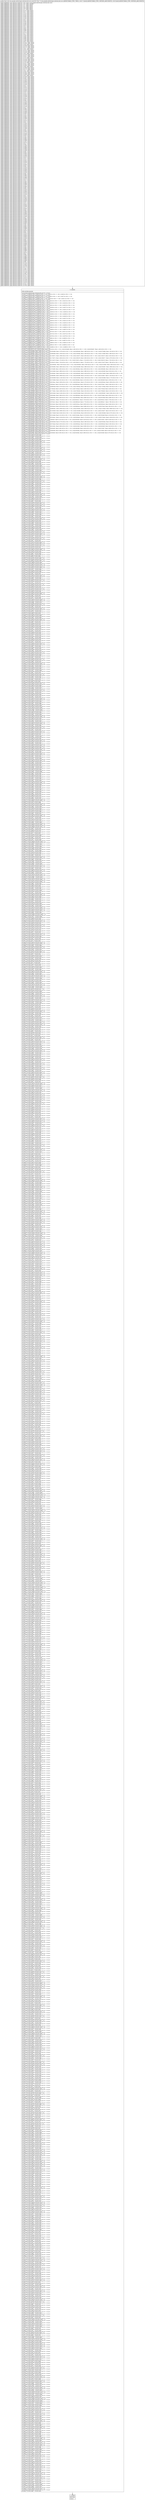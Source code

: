digraph "CFG forcom.google.android.gms.internal.ads.zzco.zza([B[B)V" {
Node_0 [shape=record,label="{0\:\ 0x0000|MTH_ENTER_BLOCK\l|com.google.android.gms.internal.ads.zzcl r0 = r3.zzvc\lr0.zzno = (((r4[0] & 255) \| ((r4[1] & 255) \<\< 8)) \| ((r4[2] & 255) \<\< 16)) \| ((r4[3] & 255) \<\< 24)\lcom.google.android.gms.internal.ads.zzcl r0 = r3.zzvc\lr0.zznp = (((r4[4] & 255) \| ((r4[5] & 255) \<\< 8)) \| ((r4[6] & 255) \<\< 16)) \| ((r4[7] & 255) \<\< 24)\lcom.google.android.gms.internal.ads.zzcl r0 = r3.zzvc\lr0.zznq = (((r4[8] & 255) \| ((r4[9] & 255) \<\< 8)) \| ((r4[10] & 255) \<\< 16)) \| ((r4[11] & 255) \<\< 24)\lcom.google.android.gms.internal.ads.zzcl r0 = r3.zzvc\lr0.zznr = (((r4[12] & 255) \| ((r4[13] & 255) \<\< 8)) \| ((r4[14] & 255) \<\< 16)) \| ((r4[15] & 255) \<\< 24)\lcom.google.android.gms.internal.ads.zzcl r0 = r3.zzvc\lr0.zzns = (((r4[16] & 255) \| ((r4[17] & 255) \<\< 8)) \| ((r4[18] & 255) \<\< 16)) \| ((r4[19] & 255) \<\< 24)\lcom.google.android.gms.internal.ads.zzcl r0 = r3.zzvc\lr0.zznt = (((r4[20] & 255) \| ((r4[21] & 255) \<\< 8)) \| ((r4[22] & 255) \<\< 16)) \| ((r4[23] & 255) \<\< 24)\lcom.google.android.gms.internal.ads.zzcl r0 = r3.zzvc\lr0.zznu = (((r4[24] & 255) \| ((r4[25] & 255) \<\< 8)) \| ((r4[26] & 255) \<\< 16)) \| ((r4[27] & 255) \<\< 24)\lcom.google.android.gms.internal.ads.zzcl r0 = r3.zzvc\lr0.zznv = (((r4[28] & 255) \| ((r4[29] & 255) \<\< 8)) \| ((r4[30] & 255) \<\< 16)) \| ((r4[31] & 255) \<\< 24)\lcom.google.android.gms.internal.ads.zzcl r0 = r3.zzvc\lr0.zznw = (((r4[32] & 255) \| ((r4[33] & 255) \<\< 8)) \| ((r4[34] & 255) \<\< 16)) \| ((r4[35] & 255) \<\< 24)\lcom.google.android.gms.internal.ads.zzcl r0 = r3.zzvc\lr0.zznx = (((r4[36] & 255) \| ((r4[37] & 255) \<\< 8)) \| ((r4[38] & 255) \<\< 16)) \| ((r4[39] & 255) \<\< 24)\lcom.google.android.gms.internal.ads.zzcl r0 = r3.zzvc\lr0.zzny = (((r4[40] & 255) \| ((r4[41] & 255) \<\< 8)) \| ((r4[42] & 255) \<\< 16)) \| ((r4[43] & 255) \<\< 24)\lcom.google.android.gms.internal.ads.zzcl r0 = r3.zzvc\lr0.zznz = (((r4[44] & 255) \| ((r4[45] & 255) \<\< 8)) \| ((r4[46] & 255) \<\< 16)) \| ((r4[47] & 255) \<\< 24)\lcom.google.android.gms.internal.ads.zzcl r0 = r3.zzvc\lr0.zzoa = (((r4[48] & 255) \| ((r4[49] & 255) \<\< 8)) \| ((r4[50] & 255) \<\< 16)) \| ((r4[51] & 255) \<\< 24)\lcom.google.android.gms.internal.ads.zzcl r0 = r3.zzvc\lr0.zzob = (((r4[52] & 255) \| ((r4[53] & 255) \<\< 8)) \| ((r4[54] & 255) \<\< 16)) \| ((r4[55] & 255) \<\< 24)\lcom.google.android.gms.internal.ads.zzcl r0 = r3.zzvc\lr0.zzoc = (((r4[56] & 255) \| ((r4[57] & 255) \<\< 8)) \| ((r4[58] & 255) \<\< 16)) \| ((r4[59] & 255) \<\< 24)\lcom.google.android.gms.internal.ads.zzcl r0 = r3.zzvc\lr0.zzod = (((r4[60] & 255) \| ((r4[61] & 255) \<\< 8)) \| ((r4[62] & 255) \<\< 16)) \| ((r4[63] & 255) \<\< 24)\lcom.google.android.gms.internal.ads.zzcl r0 = r3.zzvc\lr0.zzoe = (((r4[64] & 255) \| ((r4[65] & 255) \<\< 8)) \| ((r4[66] & 255) \<\< 16)) \| ((r4[67] & 255) \<\< 24)\lcom.google.android.gms.internal.ads.zzcl r0 = r3.zzvc\lr0.zzof = (((r4[68] & 255) \| ((r4[69] & 255) \<\< 8)) \| ((r4[70] & 255) \<\< 16)) \| ((r4[71] & 255) \<\< 24)\lcom.google.android.gms.internal.ads.zzcl r0 = r3.zzvc\lr0.zzog = (((r4[72] & 255) \| ((r4[73] & 255) \<\< 8)) \| ((r4[74] & 255) \<\< 16)) \| ((r4[75] & 255) \<\< 24)\lcom.google.android.gms.internal.ads.zzcl r0 = r3.zzvc\lr0.zzoh = (((r4[76] & 255) \| ((r4[77] & 255) \<\< 8)) \| ((r4[78] & 255) \<\< 16)) \| ((r4[79] & 255) \<\< 24)\lcom.google.android.gms.internal.ads.zzcl r0 = r3.zzvc\lr0.zzoi = (((r4[80] & 255) \| ((r4[81] & 255) \<\< 8)) \| ((r4[82] & 255) \<\< 16)) \| ((r4[83] & 255) \<\< 24)\lcom.google.android.gms.internal.ads.zzcl r0 = r3.zzvc\lr0.zzoj = (((r4[84] & 255) \| ((r4[85] & 255) \<\< 8)) \| ((r4[86] & 255) \<\< 16)) \| ((r4[87] & 255) \<\< 24)\lcom.google.android.gms.internal.ads.zzcl r0 = r3.zzvc\lr0.zzok = (((r4[88] & 255) \| ((r4[89] & 255) \<\< 8)) \| ((r4[90] & 255) \<\< 16)) \| ((r4[91] & 255) \<\< 24)\lcom.google.android.gms.internal.ads.zzcl r0 = r3.zzvc\lr0.zzol = (((r4[92] & 255) \| ((r4[93] & 255) \<\< 8)) \| ((r4[94] & 255) \<\< 16)) \| ((r4[95] & 255) \<\< 24)\lcom.google.android.gms.internal.ads.zzcl r0 = r3.zzvc\lr0.zzom = (((r4[96] & 255) \| ((r4[97] & 255) \<\< 8)) \| ((r4[98] & 255) \<\< 16)) \| ((r4[99] & 255) \<\< 24)\lcom.google.android.gms.internal.ads.zzcl r0 = r3.zzvc\lr0.zzon = (((r4[100] & 255) \| ((r4[101(0x65, float:1.42E\-43)] & 255) \<\< 8)) \| ((r4[102(0x66, float:1.43E\-43)] & 255) \<\< 16)) \| ((r4[103(0x67, float:1.44E\-43)] & 255) \<\< 24)\lcom.google.android.gms.internal.ads.zzcl r0 = r3.zzvc\lr0.zzoo = (((r4[104(0x68, float:1.46E\-43)] & 255) \| ((r4[105(0x69, float:1.47E\-43)] & 255) \<\< 8)) \| ((r4[106(0x6a, float:1.49E\-43)] & 255) \<\< 16)) \| ((r4[107(0x6b, float:1.5E\-43)] & 255) \<\< 24)\lcom.google.android.gms.internal.ads.zzcl r0 = r3.zzvc\lr0.zzop = (((r4[108(0x6c, float:1.51E\-43)] & 255) \| ((r4[109(0x6d, float:1.53E\-43)] & 255) \<\< 8)) \| ((r4[110(0x6e, float:1.54E\-43)] & 255) \<\< 16)) \| ((r4[111(0x6f, float:1.56E\-43)] & 255) \<\< 24)\lcom.google.android.gms.internal.ads.zzcl r0 = r3.zzvc\lr0.zzoq = (((r4[112(0x70, float:1.57E\-43)] & 255) \| ((r4[113(0x71, float:1.58E\-43)] & 255) \<\< 8)) \| ((r4[114(0x72, float:1.6E\-43)] & 255) \<\< 16)) \| ((r4[115(0x73, float:1.61E\-43)] & 255) \<\< 24)\lcom.google.android.gms.internal.ads.zzcl r0 = r3.zzvc\lr0.zzor = (((r4[116(0x74, float:1.63E\-43)] & 255) \| ((r4[117(0x75, float:1.64E\-43)] & 255) \<\< 8)) \| ((r4[118(0x76, float:1.65E\-43)] & 255) \<\< 16)) \| ((r4[119(0x77, float:1.67E\-43)] & 255) \<\< 24)\lcom.google.android.gms.internal.ads.zzcl r0 = r3.zzvc\lr0.zzos = (((r4[120(0x78, float:1.68E\-43)] & 255) \| ((r4[121(0x79, float:1.7E\-43)] & 255) \<\< 8)) \| ((r4[122(0x7a, float:1.71E\-43)] & 255) \<\< 16)) \| ((r4[123(0x7b, float:1.72E\-43)] & 255) \<\< 24)\lcom.google.android.gms.internal.ads.zzcl r0 = r3.zzvc\lr0.zzot = (((r4[124(0x7c, float:1.74E\-43)] & 255) \| ((r4[125(0x7d, float:1.75E\-43)] & 255) \<\< 8)) \| ((r4[126(0x7e, float:1.77E\-43)] & 255) \<\< 16)) \| ((r4[127(0x7f, float:1.78E\-43)] & 255) \<\< 24)\lcom.google.android.gms.internal.ads.zzcl r0 = r3.zzvc\lr0.zzou = (((r4[128(0x80, float:1.794E\-43)] & 255) \| ((r4[129(0x81, float:1.81E\-43)] & 255) \<\< 8)) \| ((r4[130(0x82, float:1.82E\-43)] & 255) \<\< 16)) \| ((r4[131(0x83, float:1.84E\-43)] & 255) \<\< 24)\lcom.google.android.gms.internal.ads.zzcl r0 = r3.zzvc\lr0.zzov = (((r4[132(0x84, float:1.85E\-43)] & 255) \| ((r4[133(0x85, float:1.86E\-43)] & 255) \<\< 8)) \| ((r4[134(0x86, float:1.88E\-43)] & 255) \<\< 16)) \| ((r4[135(0x87, float:1.89E\-43)] & 255) \<\< 24)\lcom.google.android.gms.internal.ads.zzcl r0 = r3.zzvc\lr0.zzow = (((r4[136(0x88, float:1.9E\-43)] & 255) \| ((r4[137(0x89, float:1.92E\-43)] & 255) \<\< 8)) \| ((r4[138(0x8a, float:1.93E\-43)] & 255) \<\< 16)) \| ((r4[139(0x8b, float:1.95E\-43)] & 255) \<\< 24)\lcom.google.android.gms.internal.ads.zzcl r0 = r3.zzvc\lr0.zzox = (((r4[140(0x8c, float:1.96E\-43)] & 255) \| ((r4[141(0x8d, float:1.98E\-43)] & 255) \<\< 8)) \| ((r4[142(0x8e, float:1.99E\-43)] & 255) \<\< 16)) \| ((r4[143(0x8f, float:2.0E\-43)] & 255) \<\< 24)\lcom.google.android.gms.internal.ads.zzcl r0 = r3.zzvc\lr0.zzoy = (((r4[144(0x90, float:2.02E\-43)] & 255) \| ((r4[145(0x91, float:2.03E\-43)] & 255) \<\< 8)) \| ((r4[146(0x92, float:2.05E\-43)] & 255) \<\< 16)) \| ((r4[147(0x93, float:2.06E\-43)] & 255) \<\< 24)\lcom.google.android.gms.internal.ads.zzcl r0 = r3.zzvc\lr0.zzoz = (((r4[148(0x94, float:2.07E\-43)] & 255) \| ((r4[149(0x95, float:2.09E\-43)] & 255) \<\< 8)) \| ((r4[150(0x96, float:2.1E\-43)] & 255) \<\< 16)) \| ((r4[151(0x97, float:2.12E\-43)] & 255) \<\< 24)\lcom.google.android.gms.internal.ads.zzcl r0 = r3.zzvc\lr0.zzpa = (((r4[152(0x98, float:2.13E\-43)] & 255) \| ((r4[153(0x99, float:2.14E\-43)] & 255) \<\< 8)) \| ((r4[154(0x9a, float:2.16E\-43)] & 255) \<\< 16)) \| ((r4[155(0x9b, float:2.17E\-43)] & 255) \<\< 24)\lcom.google.android.gms.internal.ads.zzcl r0 = r3.zzvc\lr0.zzpb = (((r4[156(0x9c, float:2.19E\-43)] & 255) \| ((r4[157(0x9d, float:2.2E\-43)] & 255) \<\< 8)) \| ((r4[158(0x9e, float:2.21E\-43)] & 255) \<\< 16)) \| ((r4[159(0x9f, float:2.23E\-43)] & 255) \<\< 24)\lcom.google.android.gms.internal.ads.zzcl r0 = r3.zzvc\lr0.zzpc = (((r4[160(0xa0, float:2.24E\-43)] & 255) \| ((r4[161(0xa1, float:2.26E\-43)] & 255) \<\< 8)) \| ((r4[162(0xa2, float:2.27E\-43)] & 255) \<\< 16)) \| ((r4[163(0xa3, float:2.28E\-43)] & 255) \<\< 24)\lcom.google.android.gms.internal.ads.zzcl r0 = r3.zzvc\lr0.zzpd = (((r4[164(0xa4, float:2.3E\-43)] & 255) \| ((r4[165(0xa5, float:2.31E\-43)] & 255) \<\< 8)) \| ((r4[166(0xa6, float:2.33E\-43)] & 255) \<\< 16)) \| ((r4[167(0xa7, float:2.34E\-43)] & 255) \<\< 24)\lcom.google.android.gms.internal.ads.zzcl r0 = r3.zzvc\lr0.zzpe = (((r4[168(0xa8, float:2.35E\-43)] & 255) \| ((r4[169(0xa9, float:2.37E\-43)] & 255) \<\< 8)) \| ((r4[170(0xaa, float:2.38E\-43)] & 255) \<\< 16)) \| ((r4[171(0xab, float:2.4E\-43)] & 255) \<\< 24)\lcom.google.android.gms.internal.ads.zzcl r0 = r3.zzvc\lr0.zzpf = (((r4[172(0xac, float:2.41E\-43)] & 255) \| ((r4[173(0xad, float:2.42E\-43)] & 255) \<\< 8)) \| ((r4[174(0xae, float:2.44E\-43)] & 255) \<\< 16)) \| ((r4[175(0xaf, float:2.45E\-43)] & 255) \<\< 24)\lcom.google.android.gms.internal.ads.zzcl r0 = r3.zzvc\lr0.zzpg = (((r4[176(0xb0, float:2.47E\-43)] & 255) \| ((r4[177(0xb1, float:2.48E\-43)] & 255) \<\< 8)) \| ((r4[178(0xb2, float:2.5E\-43)] & 255) \<\< 16)) \| ((r4[179(0xb3, float:2.51E\-43)] & 255) \<\< 24)\lcom.google.android.gms.internal.ads.zzcl r0 = r3.zzvc\lr0.zzph = (((r4[180(0xb4, float:2.52E\-43)] & 255) \| ((r4[181(0xb5, float:2.54E\-43)] & 255) \<\< 8)) \| ((r4[182(0xb6, float:2.55E\-43)] & 255) \<\< 16)) \| ((r4[183(0xb7, float:2.56E\-43)] & 255) \<\< 24)\lcom.google.android.gms.internal.ads.zzcl r0 = r3.zzvc\lr0.zzpi = (((r4[184(0xb8, float:2.58E\-43)] & 255) \| ((r4[185(0xb9, float:2.59E\-43)] & 255) \<\< 8)) \| ((r4[186(0xba, float:2.6E\-43)] & 255) \<\< 16)) \| ((r4[187(0xbb, float:2.62E\-43)] & 255) \<\< 24)\lcom.google.android.gms.internal.ads.zzcl r0 = r3.zzvc\lr0.zzpj = (((r4[188(0xbc, float:2.63E\-43)] & 255) \| ((r4[189(0xbd, float:2.65E\-43)] & 255) \<\< 8)) \| ((r4[190(0xbe, float:2.66E\-43)] & 255) \<\< 16)) \| ((r4[191(0xbf, float:2.68E\-43)] & 255) \<\< 24)\lcom.google.android.gms.internal.ads.zzcl r0 = r3.zzvc\lr0.zzpk = (((r4[192(0xc0, float:2.69E\-43)] & 255) \| ((r4[193(0xc1, float:2.7E\-43)] & 255) \<\< 8)) \| ((r4[194(0xc2, float:2.72E\-43)] & 255) \<\< 16)) \| ((r4[195(0xc3, float:2.73E\-43)] & 255) \<\< 24)\lcom.google.android.gms.internal.ads.zzcl r0 = r3.zzvc\lr0.zzpl = (((r4[196(0xc4, float:2.75E\-43)] & 255) \| ((r4[197(0xc5, float:2.76E\-43)] & 255) \<\< 8)) \| ((r4[198(0xc6, float:2.77E\-43)] & 255) \<\< 16)) \| ((r4[199(0xc7, float:2.79E\-43)] & 255) \<\< 24)\lcom.google.android.gms.internal.ads.zzcl r0 = r3.zzvc\lr0.zzpm = (((r4[200(0xc8, float:2.8E\-43)] & 255) \| ((r4[201(0xc9, float:2.82E\-43)] & 255) \<\< 8)) \| ((r4[202(0xca, float:2.83E\-43)] & 255) \<\< 16)) \| ((r4[203(0xcb, float:2.84E\-43)] & 255) \<\< 24)\lcom.google.android.gms.internal.ads.zzcl r0 = r3.zzvc\lr0.zzpn = (((r4[204(0xcc, float:2.86E\-43)] & 255) \| ((r4[205(0xcd, float:2.87E\-43)] & 255) \<\< 8)) \| ((r4[206(0xce, float:2.89E\-43)] & 255) \<\< 16)) \| ((r4[207(0xcf, float:2.9E\-43)] & 255) \<\< 24)\lcom.google.android.gms.internal.ads.zzcl r0 = r3.zzvc\lr0.zzpo = (((r4[208(0xd0, float:2.91E\-43)] & 255) \| ((r4[209(0xd1, float:2.93E\-43)] & 255) \<\< 8)) \| ((r4[210(0xd2, float:2.94E\-43)] & 255) \<\< 16)) \| ((r4[211(0xd3, float:2.96E\-43)] & 255) \<\< 24)\lcom.google.android.gms.internal.ads.zzcl r0 = r3.zzvc\lr0.zzpp = (((r4[212(0xd4, float:2.97E\-43)] & 255) \| ((r4[213(0xd5, float:2.98E\-43)] & 255) \<\< 8)) \| ((r4[214(0xd6, float:3.0E\-43)] & 255) \<\< 16)) \| ((r4[215(0xd7, float:3.01E\-43)] & 255) \<\< 24)\lcom.google.android.gms.internal.ads.zzcl r0 = r3.zzvc\lr0.zzpq = (((r4[216(0xd8, float:3.03E\-43)] & 255) \| ((r4[217(0xd9, float:3.04E\-43)] & 255) \<\< 8)) \| ((r4[218(0xda, float:3.05E\-43)] & 255) \<\< 16)) \| ((r4[219(0xdb, float:3.07E\-43)] & 255) \<\< 24)\lcom.google.android.gms.internal.ads.zzcl r0 = r3.zzvc\lr0.zzpr = (((r4[220(0xdc, float:3.08E\-43)] & 255) \| ((r4[221(0xdd, float:3.1E\-43)] & 255) \<\< 8)) \| ((r4[222(0xde, float:3.11E\-43)] & 255) \<\< 16)) \| ((r4[223(0xdf, float:3.12E\-43)] & 255) \<\< 24)\lcom.google.android.gms.internal.ads.zzcl r0 = r3.zzvc\lr0.zzps = (((r4[224(0xe0, float:3.14E\-43)] & 255) \| ((r4[225(0xe1, float:3.15E\-43)] & 255) \<\< 8)) \| ((r4[226(0xe2, float:3.17E\-43)] & 255) \<\< 16)) \| ((r4[227(0xe3, float:3.18E\-43)] & 255) \<\< 24)\lcom.google.android.gms.internal.ads.zzcl r0 = r3.zzvc\lr0.zzpt = (((r4[228(0xe4, float:3.2E\-43)] & 255) \| ((r4[229(0xe5, float:3.21E\-43)] & 255) \<\< 8)) \| ((r4[230(0xe6, float:3.22E\-43)] & 255) \<\< 16)) \| ((r4[231(0xe7, float:3.24E\-43)] & 255) \<\< 24)\lcom.google.android.gms.internal.ads.zzcl r0 = r3.zzvc\lr0.zzpu = (((r4[232(0xe8, float:3.25E\-43)] & 255) \| ((r4[233(0xe9, float:3.27E\-43)] & 255) \<\< 8)) \| ((r4[234(0xea, float:3.28E\-43)] & 255) \<\< 16)) \| ((r4[235(0xeb, float:3.3E\-43)] & 255) \<\< 24)\lcom.google.android.gms.internal.ads.zzcl r0 = r3.zzvc\lr0.zzpv = (((r4[236(0xec, float:3.31E\-43)] & 255) \| ((r4[237(0xed, float:3.32E\-43)] & 255) \<\< 8)) \| ((r4[238(0xee, float:3.34E\-43)] & 255) \<\< 16)) \| ((r4[239(0xef, float:3.35E\-43)] & 255) \<\< 24)\lcom.google.android.gms.internal.ads.zzcl r0 = r3.zzvc\lr0.zzpw = (((r4[240(0xf0, float:3.36E\-43)] & 255) \| ((r4[241(0xf1, float:3.38E\-43)] & 255) \<\< 8)) \| ((r4[242(0xf2, float:3.39E\-43)] & 255) \<\< 16)) \| ((r4[243(0xf3, float:3.4E\-43)] & 255) \<\< 24)\lcom.google.android.gms.internal.ads.zzcl r0 = r3.zzvc\lr0.zzpx = (((r4[244(0xf4, float:3.42E\-43)] & 255) \| ((r4[245(0xf5, float:3.43E\-43)] & 255) \<\< 8)) \| ((r4[246(0xf6, float:3.45E\-43)] & 255) \<\< 16)) \| ((r4[247(0xf7, float:3.46E\-43)] & 255) \<\< 24)\lcom.google.android.gms.internal.ads.zzcl r0 = r3.zzvc\lr0.zzpy = (((r4[248(0xf8, float:3.48E\-43)] & 255) \| ((r4[249(0xf9, float:3.49E\-43)] & 255) \<\< 8)) \| ((r4[250(0xfa, float:3.5E\-43)] & 255) \<\< 16)) \| ((r4[251(0xfb, float:3.52E\-43)] & 255) \<\< 24)\lcom.google.android.gms.internal.ads.zzcl r0 = r3.zzvc\lr0.zzpz = (((r4[252(0xfc, float:3.53E\-43)] & 255) \| ((r4[253(0xfd, float:3.55E\-43)] & 255) \<\< 8)) \| ((r4[254(0xfe, float:3.56E\-43)] & 255) \<\< 16)) \| ((r4[255(0xff, float:3.57E\-43)] & 255) \<\< 24)\lcom.google.android.gms.internal.ads.zzcl r0 = r3.zzvc\lr0.zzqa = r3.zzvc.zzpj & r3.zzvc.zzpb\lcom.google.android.gms.internal.ads.zzcl r0 = r3.zzvc\lr0.zzqa = r3.zzvc.zzpb ^ r3.zzvc.zzqa\lcom.google.android.gms.internal.ads.zzcl r0 = r3.zzvc\lr0.zzqb = r3.zzvc.zzpj & r3.zzvc.zzpb\lcom.google.android.gms.internal.ads.zzcl r0 = r3.zzvc\lr0.zzqc = r3.zzvc.zzpj & (r3.zzvc.zzpb ^ \-1)\lcom.google.android.gms.internal.ads.zzcl r0 = r3.zzvc\lr0.zzqd = r3.zzvc.zzpd & r3.zzvc.zzov\lcom.google.android.gms.internal.ads.zzcl r0 = r3.zzvc\lr0.zzqe = r3.zzvc.zzpl & r3.zzvc.zzqd\lcom.google.android.gms.internal.ads.zzcl r0 = r3.zzvc\lr0.zzqf = r3.zzvc.zzov & (r3.zzvc.zzpd ^ \-1)\lcom.google.android.gms.internal.ads.zzcl r0 = r3.zzvc\lr0.zzqg = r3.zzvc.zzov & (r3.zzvc.zzqf ^ \-1)\lcom.google.android.gms.internal.ads.zzcl r0 = r3.zzvc\lr0.zzqh = r3.zzvc.zzpd ^ r3.zzvc.zzov\lcom.google.android.gms.internal.ads.zzcl r0 = r3.zzvc\lr0.zzqi = r3.zzvc.zzpd & (r3.zzvc.zzov ^ \-1)\lcom.google.android.gms.internal.ads.zzcl r0 = r3.zzvc\lr0.zzqj = r3.zzvc.zzov \| r3.zzvc.zzqi\lcom.google.android.gms.internal.ads.zzcl r0 = r3.zzvc\lr0.zzqk = r3.zzvc.zzpb & (r3.zzvc.zzot ^ \-1)\lcom.google.android.gms.internal.ads.zzcl r0 = r3.zzvc\lr0.zzql = r3.zzvc.zzpj & r3.zzvc.zzqk\lcom.google.android.gms.internal.ads.zzcl r0 = r3.zzvc\lr0.zzqc = r3.zzvc.zzqk ^ r3.zzvc.zzqc\lcom.google.android.gms.internal.ads.zzcl r0 = r3.zzvc\lr0.zzqm = r3.zzvc.zzpj & r3.zzvc.zzqk\lcom.google.android.gms.internal.ads.zzcl r0 = r3.zzvc\lr0.zzqn = r3.zzvc.zzpj & (r3.zzvc.zzot ^ \-1)\lcom.google.android.gms.internal.ads.zzcl r0 = r3.zzvc\lr0.zzqn = r3.zzvc.zzqk ^ r3.zzvc.zzqn\lcom.google.android.gms.internal.ads.zzcl r0 = r3.zzvc\lr0.zzqo = r3.zzvc.zzpj & (r3.zzvc.zzot ^ \-1)\lcom.google.android.gms.internal.ads.zzcl r0 = r3.zzvc\lr0.zzqp = r3.zzvc.zzpb \| r3.zzvc.zzot\lcom.google.android.gms.internal.ads.zzcl r0 = r3.zzvc\lr0.zzqq = r3.zzvc.zzpj & (r3.zzvc.zzqp ^ \-1)\lcom.google.android.gms.internal.ads.zzcl r0 = r3.zzvc\lr0.zzqr = r3.zzvc.zzpj & r3.zzvc.zzqp\lcom.google.android.gms.internal.ads.zzcl r0 = r3.zzvc\lr0.zzqs = r3.zzvc.zzpj & (r3.zzvc.zzot ^ \-1)\lcom.google.android.gms.internal.ads.zzcl r0 = r3.zzvc\lr0.zzqs = r3.zzvc.zzpb ^ r3.zzvc.zzqs\lcom.google.android.gms.internal.ads.zzcl r0 = r3.zzvc\lr0.zzqt = r3.zzvc.zzpb ^ r3.zzvc.zzot\lcom.google.android.gms.internal.ads.zzcl r0 = r3.zzvc\lr0.zzqu = r3.zzvc.zzpj & r3.zzvc.zzqt\lcom.google.android.gms.internal.ads.zzcl r0 = r3.zzvc\lr0.zzqu = r3.zzvc.zzqt ^ r3.zzvc.zzqu\lcom.google.android.gms.internal.ads.zzcl r0 = r3.zzvc\lr0.zzqv = r3.zzvc.zzpj & r3.zzvc.zzqt\lcom.google.android.gms.internal.ads.zzcl r0 = r3.zzvc\lr0.zzqw = r3.zzvc.zzpj & (r3.zzvc.zzqt ^ \-1)\lcom.google.android.gms.internal.ads.zzcl r0 = r3.zzvc\lr0.zzqw = r3.zzvc.zzqt ^ r3.zzvc.zzqw\lcom.google.android.gms.internal.ads.zzcl r0 = r3.zzvc\lr0.zzqt = r3.zzvc.zzpb & r3.zzvc.zzot\lcom.google.android.gms.internal.ads.zzcl r0 = r3.zzvc\lr0.zzql = r3.zzvc.zzqt ^ r3.zzvc.zzql\lcom.google.android.gms.internal.ads.zzcl r0 = r3.zzvc\lr0.zzqx = r3.zzvc.zzot & (r3.zzvc.zzqt ^ \-1)\lcom.google.android.gms.internal.ads.zzcl r0 = r3.zzvc\lr0.zzqy = r3.zzvc.zzpj & (r3.zzvc.zzqx ^ \-1)\lcom.google.android.gms.internal.ads.zzcl r0 = r3.zzvc\lr0.zzqy = r3.zzvc.zzot ^ r3.zzvc.zzqy\lcom.google.android.gms.internal.ads.zzcl r0 = r3.zzvc\lr0.zzqx = r3.zzvc.zzpj & (r3.zzvc.zzqx ^ \-1)\lcom.google.android.gms.internal.ads.zzcl r0 = r3.zzvc\lr0.zzqx = r3.zzvc.zzqk ^ r3.zzvc.zzqx\lcom.google.android.gms.internal.ads.zzcl r0 = r3.zzvc\lr0.zzqb = r3.zzvc.zzqt ^ r3.zzvc.zzqb\lcom.google.android.gms.internal.ads.zzcl r0 = r3.zzvc\lr0.zzqr = r3.zzvc.zzqt ^ r3.zzvc.zzqr\lcom.google.android.gms.internal.ads.zzcl r0 = r3.zzvc\lr0.zzqt = r3.zzvc.zzot & (r3.zzvc.zzpb ^ \-1)\lcom.google.android.gms.internal.ads.zzcl r0 = r3.zzvc\lr0.zzqz = r3.zzvc.zzpj & r3.zzvc.zzqt\lcom.google.android.gms.internal.ads.zzcl r0 = r3.zzvc\lr0.zzqz = r3.zzvc.zzqk ^ r3.zzvc.zzqz\lcom.google.android.gms.internal.ads.zzcl r0 = r3.zzvc\lr0.zzqo = r3.zzvc.zzqt ^ r3.zzvc.zzqo\lcom.google.android.gms.internal.ads.zzcl r0 = r3.zzvc\lr0.zzqk = r3.zzvc.zzpj & r3.zzvc.zzqt\lcom.google.android.gms.internal.ads.zzcl r0 = r3.zzvc\lr0.zzqk = r3.zzvc.zzpb ^ r3.zzvc.zzqk\lcom.google.android.gms.internal.ads.zzcl r0 = r3.zzvc\lr0.zzra = r3.zzvc.zzoz & (r3.zzvc.zzor ^ \-1)\lcom.google.android.gms.internal.ads.zzcl r0 = r3.zzvc\lr0.zzrb = r3.zzvc.zzor & (r3.zzvc.zzph ^ \-1)\lcom.google.android.gms.internal.ads.zzcl r0 = r3.zzvc\lr0.zzrb = r3.zzvc.zzor ^ r3.zzvc.zzrb\lcom.google.android.gms.internal.ads.zzcl r0 = r3.zzvc\lr0.zzrc = r3.zzvc.zzoz & (r3.zzvc.zzor ^ \-1)\lcom.google.android.gms.internal.ads.zzcl r0 = r3.zzvc\lr0.zzrc = r3.zzvc.zzor ^ r3.zzvc.zzrc\lcom.google.android.gms.internal.ads.zzcl r0 = r3.zzvc\lr0.zzrd = r3.zzvc.zzrc & (r3.zzvc.zzph ^ \-1)\lcom.google.android.gms.internal.ads.zzcl r0 = r3.zzvc\lr0.zzre = r3.zzvc.zzoz & (r3.zzvc.zzor ^ \-1)\lcom.google.android.gms.internal.ads.zzcl r0 = r3.zzvc\lr0.zzrf = r3.zzvc.zzoz & r3.zzvc.zzor\lcom.google.android.gms.internal.ads.zzcl r0 = r3.zzvc\lr0.zzrg = r3.zzvc.zzpx & (r3.zzvc.zzpb ^ \-1)\lcom.google.android.gms.internal.ads.zzcl r0 = r3.zzvc\lr0.zzrh = r3.zzvc.zzot & r3.zzvc.zzrg\lcom.google.android.gms.internal.ads.zzcl r0 = r3.zzvc\lr0.zzri = r3.zzvc.zzpb ^ r3.zzvc.zzpx\lcom.google.android.gms.internal.ads.zzcl r0 = r3.zzvc\lr0.zzrj = r3.zzvc.zzpb \| r3.zzvc.zzpx\lcom.google.android.gms.internal.ads.zzcl r0 = r3.zzvc\lr0.zzrk = r3.zzvc.zzrj & (r3.zzvc.zzpx ^ \-1)\lcom.google.android.gms.internal.ads.zzcl r0 = r3.zzvc\lr0.zzrl = r3.zzvc.zzpb & (r3.zzvc.zzpx ^ \-1)\lcom.google.android.gms.internal.ads.zzcl r0 = r3.zzvc\lr0.zzrm = r3.zzvc.zzpb & r3.zzvc.zzpx\lcom.google.android.gms.internal.ads.zzcl r0 = r3.zzvc\lr0.zzrn = r3.zzvc.zzpx & (r3.zzvc.zzrm ^ \-1)\lcom.google.android.gms.internal.ads.zzcl r0 = r3.zzvc\lr0.zzro = r3.zzvc.zzpt & (r3.zzvc.zzqg ^ \-1)\lcom.google.android.gms.internal.ads.zzcl r0 = r3.zzvc\lr0.zzqe = r3.zzvc.zzro ^ r3.zzvc.zzqe\lcom.google.android.gms.internal.ads.zzcl r0 = r3.zzvc\lr0.zzro = r3.zzvc.zzpt & r3.zzvc.zzqh\lcom.google.android.gms.internal.ads.zzcl r0 = r3.zzvc\lr0.zzro = r3.zzvc.zzqi ^ r3.zzvc.zzro\lcom.google.android.gms.internal.ads.zzcl r0 = r3.zzvc\lr0.zzrp = r3.zzvc.zzox & (r3.zzvc.zzpt ^ \-1)\lcom.google.android.gms.internal.ads.zzcl r0 = r3.zzvc\lr0.zzrq = r3.zzvc.zzpd ^ r3.zzvc.zzpt\lcom.google.android.gms.internal.ads.zzcl r0 = r3.zzvc\lr0.zzrr = r3.zzvc.zzpt & (r3.zzvc.zzov ^ \-1)\lcom.google.android.gms.internal.ads.zzcl r0 = r3.zzvc\lr0.zzrr = r3.zzvc.zzov ^ r3.zzvc.zzrr\lcom.google.android.gms.internal.ads.zzcl r0 = r3.zzvc\lr0.zzrr = r3.zzvc.zzpl & (r3.zzvc.zzrr ^ \-1)\lcom.google.android.gms.internal.ads.zzcl r0 = r3.zzvc\lr0.zzrs = r3.zzvc.zzpt & r3.zzvc.zzox\lcom.google.android.gms.internal.ads.zzcl r0 = r3.zzvc\lr0.zzrt = r3.zzvc.zzox & (r3.zzvc.zzrs ^ \-1)\lcom.google.android.gms.internal.ads.zzcl r0 = r3.zzvc\lr0.zzru = r3.zzvc.zzpt & r3.zzvc.zzqi\lcom.google.android.gms.internal.ads.zzcl r0 = r3.zzvc\lr0.zzrv = r3.zzvc.zzpt & (r3.zzvc.zzqg ^ \-1)\lcom.google.android.gms.internal.ads.zzcl r0 = r3.zzvc\lr0.zzrv = r3.zzvc.zzqj ^ r3.zzvc.zzrv\lcom.google.android.gms.internal.ads.zzcl r0 = r3.zzvc\lr0.zzrv = r3.zzvc.zzrv ^ r3.zzvc.zzpl\lcom.google.android.gms.internal.ads.zzcl r0 = r3.zzvc\lr0.zzrw = r3.zzvc.zzpt & (r3.zzvc.zzpd ^ \-1)\lcom.google.android.gms.internal.ads.zzcl r0 = r3.zzvc\lr0.zzrw = r3.zzvc.zzqg ^ r3.zzvc.zzrw\lcom.google.android.gms.internal.ads.zzcl r0 = r3.zzvc\lr0.zzrx = r3.zzvc.zzpl & (r3.zzvc.zzrw ^ \-1)\lcom.google.android.gms.internal.ads.zzcl r0 = r3.zzvc\lr0.zzrx = r3.zzvc.zzqf ^ r3.zzvc.zzrx\lcom.google.android.gms.internal.ads.zzcl r0 = r3.zzvc\lr0.zzry = r3.zzvc.zzrw & (r3.zzvc.zzpl ^ \-1)\lcom.google.android.gms.internal.ads.zzcl r0 = r3.zzvc\lr0.zzry = r3.zzvc.zzrw ^ r3.zzvc.zzry\lcom.google.android.gms.internal.ads.zzcl r0 = r3.zzvc\lr0.zzrw = r3.zzvc.zzpl \| r3.zzvc.zzrw\lcom.google.android.gms.internal.ads.zzcl r0 = r3.zzvc\lr0.zzqd = r3.zzvc.zzpt & r3.zzvc.zzqd\lcom.google.android.gms.internal.ads.zzcl r0 = r3.zzvc\lr0.zzqd = r3.zzvc.zzqf ^ r3.zzvc.zzqd\lcom.google.android.gms.internal.ads.zzcl r0 = r3.zzvc\lr0.zzrz = r3.zzvc.zzpt & (r3.zzvc.zzqh ^ \-1)\lcom.google.android.gms.internal.ads.zzcl r0 = r3.zzvc\lr0.zzrz = r3.zzvc.zzqf ^ r3.zzvc.zzrz\lcom.google.android.gms.internal.ads.zzcl r0 = r3.zzvc\lr0.zzrz = r3.zzvc.zzpl & r3.zzvc.zzrz\lcom.google.android.gms.internal.ads.zzcl r0 = r3.zzvc\lr0.zzsa = r3.zzvc.zzpt & r3.zzvc.zzqi\lcom.google.android.gms.internal.ads.zzcl r0 = r3.zzvc\lr0.zzsa = r3.zzvc.zzov ^ r3.zzvc.zzsa\lcom.google.android.gms.internal.ads.zzcl r0 = r3.zzvc\lr0.zzrr = r3.zzvc.zzsa ^ r3.zzvc.zzrr\lcom.google.android.gms.internal.ads.zzcl r0 = r3.zzvc\lr0.zzsa = r3.zzvc.zzpl & r3.zzvc.zzpt\lcom.google.android.gms.internal.ads.zzcl r0 = r3.zzvc\lr0.zzsa = r3.zzvc.zzru ^ r3.zzvc.zzsa\lcom.google.android.gms.internal.ads.zzcl r0 = r3.zzvc\lr0.zzsb = r3.zzvc.zzqi ^ r3.zzvc.zzpt\lcom.google.android.gms.internal.ads.zzcl r0 = r3.zzvc\lr0.zzsc = r3.zzvc.zzpl & r3.zzvc.zzsb\lcom.google.android.gms.internal.ads.zzcl r0 = r3.zzvc\lr0.zzsc = r3.zzvc.zzro ^ r3.zzvc.zzsc\lcom.google.android.gms.internal.ads.zzcl r0 = r3.zzvc\lr0.zzsb = r3.zzvc.zzpl & (r3.zzvc.zzsb ^ \-1)\lcom.google.android.gms.internal.ads.zzcl r0 = r3.zzvc\lr0.zzqf = r3.zzvc.zzqf ^ r3.zzvc.zzpt\lcom.google.android.gms.internal.ads.zzcl r0 = r3.zzvc\lr0.zzsb = r3.zzvc.zzqf ^ r3.zzvc.zzsb\lcom.google.android.gms.internal.ads.zzcl r0 = r3.zzvc\lr0.zzrw = r3.zzvc.zzqf ^ r3.zzvc.zzrw\lcom.google.android.gms.internal.ads.zzcl r0 = r3.zzvc\lr0.zzqf = r3.zzvc.zzpt & (r3.zzvc.zzox ^ \-1)\lcom.google.android.gms.internal.ads.zzcl r0 = r3.zzvc\lr0.zzro = r3.zzvc.zzpt & r3.zzvc.zzpd\lcom.google.android.gms.internal.ads.zzcl r0 = r3.zzvc\lr0.zzro = r3.zzvc.zzqi ^ r3.zzvc.zzro\lcom.google.android.gms.internal.ads.zzcl r0 = r3.zzvc\lr0.zzro = r3.zzvc.zzpl & (r3.zzvc.zzro ^ \-1)\lcom.google.android.gms.internal.ads.zzcl r0 = r3.zzvc\lr0.zzro = r3.zzvc.zzqd ^ r3.zzvc.zzro\lcom.google.android.gms.internal.ads.zzcl r0 = r3.zzvc\lr0.zzqd = r3.zzvc.zzpt & (r3.zzvc.zzqh ^ \-1)\lcom.google.android.gms.internal.ads.zzcl r0 = r3.zzvc\lr0.zzqd = r3.zzvc.zzqj ^ r3.zzvc.zzqd\lcom.google.android.gms.internal.ads.zzcl r0 = r3.zzvc\lr0.zzqd = r3.zzvc.zzpl & r3.zzvc.zzqd\lcom.google.android.gms.internal.ads.zzcl r0 = r3.zzvc\lr0.zzqd = r3.zzvc.zzov ^ r3.zzvc.zzqd\lcom.google.android.gms.internal.ads.zzcl r0 = r3.zzvc\lr0.zzqj = r3.zzvc.zzpt ^ r3.zzvc.zzox\lcom.google.android.gms.internal.ads.zzcl r0 = r3.zzvc\lr0.zzqi = r3.zzvc.zzpt & (r3.zzvc.zzqi ^ \-1)\lcom.google.android.gms.internal.ads.zzcl r0 = r3.zzvc\lr0.zzqi = r3.zzvc.zzqh ^ r3.zzvc.zzqi\lcom.google.android.gms.internal.ads.zzcl r0 = r3.zzvc\lr0.zzrz = r3.zzvc.zzqi ^ r3.zzvc.zzrz\lcom.google.android.gms.internal.ads.zzcl r0 = r3.zzvc\lr0.zzqi = r3.zzvc.zzpt \| r3.zzvc.zzox\lcom.google.android.gms.internal.ads.zzcl r0 = r3.zzvc\lr0.zzqh = r3.zzvc.zzqi & (r3.zzvc.zzox ^ \-1)\lcom.google.android.gms.internal.ads.zzcl r0 = r3.zzvc\lr0.zzsd = r3.zzvc.zzpt & r3.zzvc.zzpd\lcom.google.android.gms.internal.ads.zzcl r0 = r3.zzvc\lr0.zzsd = r3.zzvc.zzqg ^ r3.zzvc.zzsd\lcom.google.android.gms.internal.ads.zzcl r0 = r3.zzvc\lr0.zzsd = r3.zzvc.zzpl & (r3.zzvc.zzsd ^ \-1)\lcom.google.android.gms.internal.ads.zzcl r0 = r3.zzvc\lr0.zzsd = r3.zzvc.zzrq ^ r3.zzvc.zzsd\lcom.google.android.gms.internal.ads.zzcl r0 = r3.zzvc\lr0.zzrq = r3.zzvc.zzpr & r3.zzvc.zzqu\lcom.google.android.gms.internal.ads.zzcl r0 = r3.zzvc\lr0.zzrq = r3.zzvc.zzqr ^ r3.zzvc.zzrq\lcom.google.android.gms.internal.ads.zzcl r0 = r3.zzvc\lr0.zzqr = r3.zzvc.zzpr & (r3.zzvc.zzqb ^ \-1)\lcom.google.android.gms.internal.ads.zzcl r0 = r3.zzvc\lr0.zzqg = r3.zzvc.zzpr & r3.zzvc.zzqn\lcom.google.android.gms.internal.ads.zzcl r0 = r3.zzvc\lr0.zzqg = r3.zzvc.zzql ^ r3.zzvc.zzqg\lcom.google.android.gms.internal.ads.zzcl r0 = r3.zzvc\lr0.zzqg = r3.zzvc.zzpz & r3.zzvc.zzqg\lcom.google.android.gms.internal.ads.zzcl r0 = r3.zzvc\lr0.zzqm = r3.zzvc.zzpr & r3.zzvc.zzqm\lcom.google.android.gms.internal.ads.zzcl r0 = r3.zzvc\lr0.zzqm = r3.zzvc.zzqq ^ r3.zzvc.zzqm\lcom.google.android.gms.internal.ads.zzcl r0 = r3.zzvc\lr0.zzqn = r3.zzvc.zzpr & r3.zzvc.zzqn\lcom.google.android.gms.internal.ads.zzcl r0 = r3.zzvc\lr0.zzqn = r3.zzvc.zzqy ^ r3.zzvc.zzqn\lcom.google.android.gms.internal.ads.zzcl r0 = r3.zzvc\lr0.zzqn = r3.zzvc.zzpz & (r3.zzvc.zzqn ^ \-1)\lcom.google.android.gms.internal.ads.zzcl r0 = r3.zzvc\lr0.zzqy = r3.zzvc.zzpr & r3.zzvc.zzqo\lcom.google.android.gms.internal.ads.zzcl r0 = r3.zzvc\lr0.zzqy = r3.zzvc.zzqa ^ r3.zzvc.zzqy\lcom.google.android.gms.internal.ads.zzcl r0 = r3.zzvc\lr0.zzqy = r3.zzvc.zzpz & (r3.zzvc.zzqy ^ \-1)\lcom.google.android.gms.internal.ads.zzcl r0 = r3.zzvc\lr0.zzqy = r3.zzvc.zzqr ^ r3.zzvc.zzqy\lcom.google.android.gms.internal.ads.zzcl r0 = r3.zzvc\lr0.zzqt = r3.zzvc.zzqt & (r3.zzvc.zzpr ^ \-1)\lcom.google.android.gms.internal.ads.zzcl r0 = r3.zzvc\lr0.zzqt = r3.zzvc.zzqv ^ r3.zzvc.zzqt\lcom.google.android.gms.internal.ads.zzcl r0 = r3.zzvc\lr0.zzqt = r3.zzvc.zzpz & (r3.zzvc.zzqt ^ \-1)\lcom.google.android.gms.internal.ads.zzcl r0 = r3.zzvc\lr0.zzqr = r3.zzvc.zzpr & r3.zzvc.zzot\lcom.google.android.gms.internal.ads.zzcl r0 = r3.zzvc\lr0.zzqr = r3.zzvc.zzqw ^ r3.zzvc.zzqr\lcom.google.android.gms.internal.ads.zzcl r0 = r3.zzvc\lr0.zzqr = r3.zzvc.zzpz & r3.zzvc.zzqr\lcom.google.android.gms.internal.ads.zzcl r0 = r3.zzvc\lr0.zzqs = r3.zzvc.zzqs & (r3.zzvc.zzpr ^ \-1)\lcom.google.android.gms.internal.ads.zzcl r0 = r3.zzvc\lr0.zzqs = r3.zzvc.zzqx ^ r3.zzvc.zzqs\lcom.google.android.gms.internal.ads.zzcl r0 = r3.zzvc\lr0.zzqs = r3.zzvc.zzpz & (r3.zzvc.zzqs ^ \-1)\lcom.google.android.gms.internal.ads.zzcl r0 = r3.zzvc\lr0.zzqa = r3.zzvc.zzpj & (r3.zzvc.zzpr ^ \-1)\lcom.google.android.gms.internal.ads.zzcl r0 = r3.zzvc\lr0.zzqa = r3.zzvc.zzpz & (r3.zzvc.zzqa ^ \-1)\lcom.google.android.gms.internal.ads.zzcl r0 = r3.zzvc\lr0.zzqa = r3.zzvc.zzrq ^ r3.zzvc.zzqa\lcom.google.android.gms.internal.ads.zzcl r0 = r3.zzvc\lr0.zzrq = r3.zzvc.zzpr & (r3.zzvc.zzqk ^ \-1)\lcom.google.android.gms.internal.ads.zzcl r0 = r3.zzvc\lr0.zzrq = r3.zzvc.zzqc ^ r3.zzvc.zzrq\lcom.google.android.gms.internal.ads.zzcl r0 = r3.zzvc\lr0.zzqg = r3.zzvc.zzrq ^ r3.zzvc.zzqg\lcom.google.android.gms.internal.ads.zzcl r0 = r3.zzvc\lr0.zzqo = r3.zzvc.zzqo & (r3.zzvc.zzpr ^ \-1)\lcom.google.android.gms.internal.ads.zzcl r0 = r3.zzvc\lr0.zzqo = r3.zzvc.zzqb ^ r3.zzvc.zzqo\lcom.google.android.gms.internal.ads.zzcl r0 = r3.zzvc\lr0.zzqo = r3.zzvc.zzpz & r3.zzvc.zzqo\lcom.google.android.gms.internal.ads.zzcl r0 = r3.zzvc\lr0.zzqo = r3.zzvc.zzqm ^ r3.zzvc.zzqo\lcom.google.android.gms.internal.ads.zzcl r0 = r3.zzvc\lr0.zzqp = r3.zzvc.zzpr & r3.zzvc.zzqp\lcom.google.android.gms.internal.ads.zzcl r0 = r3.zzvc\lr0.zzqp = r3.zzvc.zzqw ^ r3.zzvc.zzqp\lcom.google.android.gms.internal.ads.zzcl r0 = r3.zzvc\lr0.zzqt = r3.zzvc.zzqp ^ r3.zzvc.zzqt\lcom.google.android.gms.internal.ads.zzcl r0 = r3.zzvc\lr0.zzqz = r3.zzvc.zzpr & r3.zzvc.zzqz\lcom.google.android.gms.internal.ads.zzcl r0 = r3.zzvc\lr0.zzqz = r3.zzvc.zzqv ^ r3.zzvc.zzqz\lcom.google.android.gms.internal.ads.zzcl r0 = r3.zzvc\lr0.zzqn = r3.zzvc.zzqz ^ r3.zzvc.zzqn\lcom.google.android.gms.internal.ads.zzcl r0 = r3.zzvc\lr0.zzqk = r3.zzvc.zzpr & (r3.zzvc.zzqk ^ \-1)\lcom.google.android.gms.internal.ads.zzcl r0 = r3.zzvc\lr0.zzqk = r3.zzvc.zzqx ^ r3.zzvc.zzqk\lcom.google.android.gms.internal.ads.zzcl r0 = r3.zzvc\lr0.zzqr = r3.zzvc.zzqk ^ r3.zzvc.zzqr\lcom.google.android.gms.internal.ads.zzcl r0 = r3.zzvc\lr0.zzqu = r3.zzvc.zzqu ^ r3.zzvc.zzpr\lcom.google.android.gms.internal.ads.zzcl r0 = r3.zzvc\lr0.zzqs = r3.zzvc.zzqu ^ r3.zzvc.zzqs\lcom.google.android.gms.internal.ads.zzcl r0 = r3.zzvc\lr0.zzre = r3.zzvc.zzpp ^ r3.zzvc.zzre\lcom.google.android.gms.internal.ads.zzcl r0 = r3.zzvc\lr0.zzre = r3.zzvc.zzph & r3.zzvc.zzre\lcom.google.android.gms.internal.ads.zzcl r0 = r3.zzvc\lr0.zzre = r3.zzvc.zzpp ^ r3.zzvc.zzre\lcom.google.android.gms.internal.ads.zzcl r0 = r3.zzvc\lr0.zzqu = r3.zzvc.zzpp & (r3.zzvc.zzph ^ \-1)\lcom.google.android.gms.internal.ads.zzcl r0 = r3.zzvc\lr0.zzqk = r3.zzvc.zzor \| r3.zzvc.zzpp\lcom.google.android.gms.internal.ads.zzcl r0 = r3.zzvc\lr0.zzqk = r3.zzvc.zzoz & (r3.zzvc.zzqk ^ \-1)\lcom.google.android.gms.internal.ads.zzcl r0 = r3.zzvc\lr0.zzqk = r3.zzvc.zzpp ^ r3.zzvc.zzqk\lcom.google.android.gms.internal.ads.zzcl r0 = r3.zzvc\lr0.zzqx = r3.zzvc.zzoz & r3.zzvc.zzpp\lcom.google.android.gms.internal.ads.zzcl r0 = r3.zzvc\lr0.zzqz = r3.zzvc.zzor & r3.zzvc.zzpp\lcom.google.android.gms.internal.ads.zzcl r0 = r3.zzvc\lr0.zzqv = r3.zzvc.zzqz ^ r3.zzvc.zzoz\lcom.google.android.gms.internal.ads.zzcl r0 = r3.zzvc\lr0.zzqv = r3.zzvc.zzqv & (r3.zzvc.zzph ^ \-1)\lcom.google.android.gms.internal.ads.zzcl r0 = r3.zzvc\lr0.zzqv = r3.zzvc.zzrc ^ r3.zzvc.zzqv\lcom.google.android.gms.internal.ads.zzcl r0 = r3.zzvc\lr0.zzqp = r3.zzvc.zzoz & r3.zzvc.zzqz\lcom.google.android.gms.internal.ads.zzcl r0 = r3.zzvc\lr0.zzqp = r3.zzvc.zzpp ^ r3.zzvc.zzqp\lcom.google.android.gms.internal.ads.zzcl r0 = r3.zzvc\lr0.zzqp = r3.zzvc.zzqp & (r3.zzvc.zzph ^ \-1)\lcom.google.android.gms.internal.ads.zzcl r0 = r3.zzvc\lr0.zzqw = r3.zzvc.zzpp & (r3.zzvc.zzor ^ \-1)\lcom.google.android.gms.internal.ads.zzcl r0 = r3.zzvc\lr0.zzrf = r3.zzvc.zzqw ^ r3.zzvc.zzrf\lcom.google.android.gms.internal.ads.zzcl r0 = r3.zzvc\lr0.zzrf = r3.zzvc.zzph & r3.zzvc.zzrf\lcom.google.android.gms.internal.ads.zzcl r0 = r3.zzvc\lr0.zzrf = r3.zzvc.zzrc ^ r3.zzvc.zzrf\lcom.google.android.gms.internal.ads.zzcl r0 = r3.zzvc\lr0.zzrc = r3.zzvc.zzoz & r3.zzvc.zzqw\lcom.google.android.gms.internal.ads.zzcl r0 = r3.zzvc\lr0.zzrc = r3.zzvc.zzqz ^ r3.zzvc.zzrc\lcom.google.android.gms.internal.ads.zzcl r0 = r3.zzvc\lr0.zzqu = r3.zzvc.zzrc ^ r3.zzvc.zzqu\lcom.google.android.gms.internal.ads.zzcl r0 = r3.zzvc\lr0.zzqw = r3.zzvc.zzpp & (r3.zzvc.zzqw ^ \-1)\lcom.google.android.gms.internal.ads.zzcl r0 = r3.zzvc\lr0.zzqx = r3.zzvc.zzqw ^ r3.zzvc.zzqx\lcom.google.android.gms.internal.ads.zzcl r0 = r3.zzvc\lr0.zzqp = r3.zzvc.zzqx ^ r3.zzvc.zzqp\lcom.google.android.gms.internal.ads.zzcl r0 = r3.zzvc\lr0.zzqw = r3.zzvc.zzph \| r3.zzvc.zzqw\lcom.google.android.gms.internal.ads.zzcl r0 = r3.zzvc\lr0.zzqx = r3.zzvc.zzor ^ r3.zzvc.zzpp\lcom.google.android.gms.internal.ads.zzcl r0 = r3.zzvc\lr0.zzrc = r3.zzvc.zzoz & r3.zzvc.zzqx\lcom.google.android.gms.internal.ads.zzcl r0 = r3.zzvc\lr0.zzrc = r3.zzvc.zzqx ^ r3.zzvc.zzrc\lcom.google.android.gms.internal.ads.zzcl r0 = r3.zzvc\lr0.zzqz = r3.zzvc.zzoz & (r3.zzvc.zzqx ^ \-1)\lcom.google.android.gms.internal.ads.zzcl r0 = r3.zzvc\lr0.zzqz = r3.zzvc.zzpp ^ r3.zzvc.zzqz\lcom.google.android.gms.internal.ads.zzcl r0 = r3.zzvc\lr0.zzqm = r3.zzvc.zzqx ^ r3.zzvc.zzoz\lcom.google.android.gms.internal.ads.zzcl r0 = r3.zzvc\lr0.zzqb = r3.zzvc.zzqm ^ r3.zzvc.zzph\lcom.google.android.gms.internal.ads.zzcl r0 = r3.zzvc\lr0.zzrq = r3.zzvc.zzoz & (r3.zzvc.zzqx ^ \-1)\lcom.google.android.gms.internal.ads.zzcl r0 = r3.zzvc\lr0.zzrq = r3.zzvc.zzqx ^ r3.zzvc.zzrq\lcom.google.android.gms.internal.ads.zzcl r0 = r3.zzvc\lr0.zzrq = r3.zzvc.zzph & (r3.zzvc.zzrq ^ \-1)\lcom.google.android.gms.internal.ads.zzcl r0 = r3.zzvc\lr0.zzrq = r3.zzvc.zzqm ^ r3.zzvc.zzrq\lcom.google.android.gms.internal.ads.zzcl r0 = r3.zzvc\lr0.zzqm = r3.zzvc.zzoz & (r3.zzvc.zzqx ^ \-1)\lcom.google.android.gms.internal.ads.zzcl r0 = r3.zzvc\lr0.zzqw = r3.zzvc.zzqm ^ r3.zzvc.zzqw\lcom.google.android.gms.internal.ads.zzcl r0 = r3.zzvc\lr0.zzqm = r3.zzvc.zzor & (r3.zzvc.zzpp ^ \-1)\lcom.google.android.gms.internal.ads.zzcl r0 = r3.zzvc\lr0.zzqc = r3.zzvc.zzoz & (r3.zzvc.zzqm ^ \-1)\lcom.google.android.gms.internal.ads.zzcl r0 = r3.zzvc\lr0.zzqc = r3.zzvc.zzpp ^ r3.zzvc.zzqc\lcom.google.android.gms.internal.ads.zzcl r0 = r3.zzvc\lr0.zzqc = r3.zzvc.zzph \| r3.zzvc.zzqc\lcom.google.android.gms.internal.ads.zzcl r0 = r3.zzvc\lr0.zzqc = r3.zzvc.zzqz ^ r3.zzvc.zzqc\lcom.google.android.gms.internal.ads.zzcl r0 = r3.zzvc\lr0.zzqz = r3.zzvc.zzoz & r3.zzvc.zzqm\lcom.google.android.gms.internal.ads.zzcl r0 = r3.zzvc\lr0.zzqz = r3.zzvc.zzor ^ r3.zzvc.zzqz\lcom.google.android.gms.internal.ads.zzcl r0 = r3.zzvc\lr0.zzqz = r3.zzvc.zzqz & (r3.zzvc.zzph ^ \-1)\lcom.google.android.gms.internal.ads.zzcl r0 = r3.zzvc\lr0.zzqq = r3.zzvc.zzpp \| r3.zzvc.zzqm\lcom.google.android.gms.internal.ads.zzcl r0 = r3.zzvc\lr0.zzra = r3.zzvc.zzqq ^ r3.zzvc.zzra\lcom.google.android.gms.internal.ads.zzcl r0 = r3.zzvc\lr0.zzrd = r3.zzvc.zzra ^ r3.zzvc.zzrd\lcom.google.android.gms.internal.ads.zzcl r0 = r3.zzvc\lr0.zzqq = r3.zzvc.zzoz & r3.zzvc.zzqq\lcom.google.android.gms.internal.ads.zzcl r0 = r3.zzvc\lr0.zzqq = r3.zzvc.zzqx ^ r3.zzvc.zzqq\lcom.google.android.gms.internal.ads.zzcl r0 = r3.zzvc\lr0.zzqx = r3.zzvc.zzoz & (r3.zzvc.zzqm ^ \-1)\lcom.google.android.gms.internal.ads.zzcl r0 = r3.zzvc\lr0.zzqx = r3.zzvc.zzqx & (r3.zzvc.zzph ^ \-1)\lcom.google.android.gms.internal.ads.zzcl r0 = r3.zzvc\lr0.zzqx = r3.zzvc.zzqq ^ r3.zzvc.zzqx\lcom.google.android.gms.internal.ads.zzcl r0 = r3.zzvc\lr0.zzqm = r3.zzvc.zzqm & (r3.zzvc.zzph ^ \-1)\lcom.google.android.gms.internal.ads.zzcl r0 = r3.zzvc\lr0.zzqm = r3.zzvc.zzrc ^ r3.zzvc.zzqm\lcom.google.android.gms.internal.ads.zzcl r0 = r3.zzvc\lr0.zzrc = r3.zzvc.zzpf & r3.zzvc.zzpn\lcom.google.android.gms.internal.ads.zzcl r0 = r3.zzvc\lr0.zzqq = r3.zzvc.zznx & (r3.zzvc.zzov ^ \-1)\lcom.google.android.gms.internal.ads.zzcl r0 = r3.zzvc\lr0.zzra = r3.zzvc.zznx & r3.zzvc.zzov\lcom.google.android.gms.internal.ads.zzcl r0 = r3.zzvc\lr0.zzql = r3.zzvc.zznx & (r3.zzvc.zzov ^ \-1)\lcom.google.android.gms.internal.ads.zzcl r0 = r3.zzvc\lr0.zzse = r3.zzvc.zznx & r3.zzvc.zzov\lcom.google.android.gms.internal.ads.zzcl r0 = r3.zzvc\lr0.zzsf = r3.zzvc.zznx & r3.zzvc.zzov\lcom.google.android.gms.internal.ads.zzcl r0 = r3.zzvc\lr0.zzsf = r3.zzvc.zzov ^ r3.zzvc.zzsf\lcom.google.android.gms.internal.ads.zzcl r0 = r3.zzvc\lr0.zzsg = r3.zzvc.zznx & (r3.zzvc.zzov ^ \-1)\lcom.google.android.gms.internal.ads.zzcl r0 = r3.zzvc\lr0.zzsh = r3.zzvc.zznv & r3.zzvc.zzpx\lcom.google.android.gms.internal.ads.zzcl r0 = r3.zzvc\lr0.zzsh = r3.zzvc.zzrj ^ r3.zzvc.zzsh\lcom.google.android.gms.internal.ads.zzcl r0 = r3.zzvc\lr0.zzsi = r3.zzvc.zzri ^ r3.zzvc.zznv\lcom.google.android.gms.internal.ads.zzcl r0 = r3.zzvc\lr0.zzqp = r3.zzvc.zznv & (r3.zzvc.zzqp ^ \-1)\lcom.google.android.gms.internal.ads.zzcl r0 = r3.zzvc\lr0.zzqp = r3.zzvc.zzqx ^ r3.zzvc.zzqp\lcom.google.android.gms.internal.ads.zzcl r0 = r3.zzvc\lr0.zzrk = r3.zzvc.zznv & (r3.zzvc.zzrk ^ \-1)\lcom.google.android.gms.internal.ads.zzcl r0 = r3.zzvc\lr0.zzqx = r3.zzvc.zzrm ^ r3.zzvc.zznv\lcom.google.android.gms.internal.ads.zzcl r0 = r3.zzvc\lr0.zzsj = r3.zzvc.zznv & (r3.zzvc.zzpb ^ \-1)\lcom.google.android.gms.internal.ads.zzcl r0 = r3.zzvc\lr0.zzsj = r3.zzvc.zzrn ^ r3.zzvc.zzsj\lcom.google.android.gms.internal.ads.zzcl r0 = r3.zzvc\lr0.zzsk = r3.zzvc.zznv & r3.zzvc.zzrm\lcom.google.android.gms.internal.ads.zzcl r0 = r3.zzvc\lr0.zzsk = r3.zzvc.zzrn ^ r3.zzvc.zzsk\lcom.google.android.gms.internal.ads.zzcl r0 = r3.zzvc\lr0.zzrl = r3.zzvc.zznv & r3.zzvc.zzrl\lcom.google.android.gms.internal.ads.zzcl r0 = r3.zzvc\lr0.zzrl = r3.zzvc.zzri ^ r3.zzvc.zzrl\lcom.google.android.gms.internal.ads.zzcl r0 = r3.zzvc\lr0.zzrh = r3.zzvc.zzrl ^ r3.zzvc.zzrh\lcom.google.android.gms.internal.ads.zzcl r0 = r3.zzvc\lr0.zzqu = r3.zzvc.zznv & r3.zzvc.zzqu\lcom.google.android.gms.internal.ads.zzcl r0 = r3.zzvc\lr0.zzqu = r3.zzvc.zzrb ^ r3.zzvc.zzqu\lcom.google.android.gms.internal.ads.zzcl r0 = r3.zzvc\lr0.zzqu = r3.zzvc.zzpx & (r3.zzvc.zzqu ^ \-1)\lcom.google.android.gms.internal.ads.zzcl r0 = r3.zzvc\lr0.zzqu = r3.zzvc.zzqp ^ r3.zzvc.zzqu\lcom.google.android.gms.internal.ads.zzcl r0 = r3.zzvc\lr0.zzqp = r3.zzvc.zznv & (r3.zzvc.zzrm ^ \-1)\lcom.google.android.gms.internal.ads.zzcl r0 = r3.zzvc\lr0.zzqp = r3.zzvc.zzrm ^ r3.zzvc.zzqp\lcom.google.android.gms.internal.ads.zzcl r0 = r3.zzvc\lr0.zzqv = r3.zzvc.zznv & r3.zzvc.zzqv\lcom.google.android.gms.internal.ads.zzcl r0 = r3.zzvc\lr0.zzqv = r3.zzvc.zzqw ^ r3.zzvc.zzqv\lcom.google.android.gms.internal.ads.zzcl r0 = r3.zzvc\lr0.zzqw = r3.zzvc.zznv & (r3.zzvc.zzrj ^ \-1)\lcom.google.android.gms.internal.ads.zzcl r0 = r3.zzvc\lr0.zzqw = r3.zzvc.zzpb ^ r3.zzvc.zzqw\lcom.google.android.gms.internal.ads.zzcl r0 = r3.zzvc\lr0.zzri = r3.zzvc.zznv & (r3.zzvc.zzri ^ \-1)\lcom.google.android.gms.internal.ads.zzcl r0 = r3.zzvc\lr0.zzrb = r3.zzvc.zznv & r3.zzvc.zzqm\lcom.google.android.gms.internal.ads.zzcl r0 = r3.zzvc\lr0.zzrb = r3.zzvc.zzqm ^ r3.zzvc.zzrb\lcom.google.android.gms.internal.ads.zzcl r0 = r3.zzvc\lr0.zzrb = r3.zzvc.zzpx & (r3.zzvc.zzrb ^ \-1)\lcom.google.android.gms.internal.ads.zzcl r0 = r3.zzvc\lr0.zzrb = r3.zzvc.zzqv ^ r3.zzvc.zzrb\lcom.google.android.gms.internal.ads.zzcl r0 = r3.zzvc\lr0.zzqv = r3.zzvc.zznv & (r3.zzvc.zzrn ^ \-1)\lcom.google.android.gms.internal.ads.zzcl r0 = r3.zzvc\lr0.zzqv = r3.zzvc.zzrm ^ r3.zzvc.zzqv\lcom.google.android.gms.internal.ads.zzcl r0 = r3.zzvc\lr0.zzrf = r3.zzvc.zznv & r3.zzvc.zzrf\lcom.google.android.gms.internal.ads.zzcl r0 = r3.zzvc\lr0.zzrf = r3.zzvc.zzrd ^ r3.zzvc.zzrf\lcom.google.android.gms.internal.ads.zzcl r0 = r3.zzvc\lr0.zzrf = r3.zzvc.zzpx & r3.zzvc.zzrf\lcom.google.android.gms.internal.ads.zzcl r0 = r3.zzvc\lr0.zzqc = r3.zzvc.zznv & (r3.zzvc.zzqc ^ \-1)\lcom.google.android.gms.internal.ads.zzcl r0 = r3.zzvc\lr0.zzqc = r3.zzvc.zzrq ^ r3.zzvc.zzqc\lcom.google.android.gms.internal.ads.zzcl r0 = r3.zzvc\lr0.zzrf = r3.zzvc.zzqc ^ r3.zzvc.zzrf\lcom.google.android.gms.internal.ads.zzcl r0 = r3.zzvc\lr0.zzqc = r3.zzvc.zznv & r3.zzvc.zzrm\lcom.google.android.gms.internal.ads.zzcl r0 = r3.zzvc\lr0.zzqc = r3.zzvc.zzrm ^ r3.zzvc.zzqc\lcom.google.android.gms.internal.ads.zzcl r0 = r3.zzvc\lr0.zzqc = r3.zzvc.zzot & (r3.zzvc.zzqc ^ \-1)\lcom.google.android.gms.internal.ads.zzcl r0 = r3.zzvc\lr0.zzrq = r3.zzvc.zznv & (r3.zzvc.zzrm ^ \-1)\lcom.google.android.gms.internal.ads.zzcl r0 = r3.zzvc\lr0.zzrq = r3.zzvc.zzrg ^ r3.zzvc.zzrq\lcom.google.android.gms.internal.ads.zzcl r0 = r3.zzvc\lr0.zzrj = r3.zzvc.zznv & r3.zzvc.zzrj\lcom.google.android.gms.internal.ads.zzcl r0 = r3.zzvc\lr0.zzrj = r3.zzvc.zzpx ^ r3.zzvc.zzrj\lcom.google.android.gms.internal.ads.zzcl r0 = r3.zzvc\lr0.zzrj = r3.zzvc.zzot & r3.zzvc.zzrj\lcom.google.android.gms.internal.ads.zzcl r0 = r3.zzvc\lr0.zzrj = r3.zzvc.zzri ^ r3.zzvc.zzrj\lcom.google.android.gms.internal.ads.zzcl r0 = r3.zzvc\lr0.zzri = r3.zzvc.zznv & (r3.zzvc.zzpx ^ \-1)\lcom.google.android.gms.internal.ads.zzcl r0 = r3.zzvc\lr0.zzri = r3.zzvc.zzpx ^ r3.zzvc.zzri\lcom.google.android.gms.internal.ads.zzcl r0 = r3.zzvc\lr0.zzrn = r3.zzvc.zznv & (r3.zzvc.zzrn ^ \-1)\lcom.google.android.gms.internal.ads.zzcl r0 = r3.zzvc\lr0.zzrg = r3.zzvc.zznv & r3.zzvc.zzrg\lcom.google.android.gms.internal.ads.zzcl r0 = r3.zzvc\lr0.zzrm = r3.zzvc.zznv & r3.zzvc.zzrm\lcom.google.android.gms.internal.ads.zzcl r0 = r3.zzvc\lr0.zzrm = r3.zzvc.zzpb ^ r3.zzvc.zzrm\lcom.google.android.gms.internal.ads.zzcl r0 = r3.zzvc\lr0.zzqz = r3.zzvc.zznv & (r3.zzvc.zzqz ^ \-1)\lcom.google.android.gms.internal.ads.zzcl r0 = r3.zzvc\lr0.zzqz = r3.zzvc.zzqb ^ r3.zzvc.zzqz\lcom.google.android.gms.internal.ads.zzcl r0 = r3.zzvc\lr0.zzre = r3.zzvc.zznv & r3.zzvc.zzre\lcom.google.android.gms.internal.ads.zzcl r0 = r3.zzvc\lr0.zzre = r3.zzvc.zzqk ^ r3.zzvc.zzre\lcom.google.android.gms.internal.ads.zzcl r0 = r3.zzvc\lr0.zzre = r3.zzvc.zzpx & (r3.zzvc.zzre ^ \-1)\lcom.google.android.gms.internal.ads.zzcl r0 = r3.zzvc\lr0.zzre = r3.zzvc.zzqz ^ r3.zzvc.zzre\lcom.google.android.gms.internal.ads.zzcl r0 = r3.zzvc\lr0.zzqz = r3.zzvc.zzpf & (r3.zzvc.zznt ^ \-1)\lcom.google.android.gms.internal.ads.zzcl r0 = r3.zzvc\lr0.zzqz = r3.zzvc.zzpn ^ r3.zzvc.zzqz\lcom.google.android.gms.internal.ads.zzcl r0 = r3.zzvc\lr0.zzqk = r3.zzvc.zzpf & (r3.zzvc.zznt ^ \-1)\lcom.google.android.gms.internal.ads.zzcl r0 = r3.zzvc\lr0.zzqb = r3.zzvc.zzpn ^ r3.zzvc.zznt\lcom.google.android.gms.internal.ads.zzcl r0 = r3.zzvc\lr0.zzrd = r3.zzvc.zzpf & (r3.zzvc.zzqb ^ \-1)\lcom.google.android.gms.internal.ads.zzcl r0 = r3.zzvc\lr0.zzqm = r3.zzvc.zzqb ^ r3.zzvc.zzpf\lcom.google.android.gms.internal.ads.zzcl r0 = r3.zzvc\lr0.zzrl = r3.zzvc.zzpf & (r3.zzvc.zzqb ^ \-1)\lcom.google.android.gms.internal.ads.zzcl r0 = r3.zzvc\lr0.zzsl = r3.zzvc.zzpf & r3.zzvc.zzqb\lcom.google.android.gms.internal.ads.zzcl r0 = r3.zzvc\lr0.zzrc = r3.zzvc.zznt ^ r3.zzvc.zzrc\lcom.google.android.gms.internal.ads.zzcl r0 = r3.zzvc\lr0.zzsm = r3.zzvc.zznt & (r3.zzvc.zzpn ^ \-1)\lcom.google.android.gms.internal.ads.zzcl r0 = r3.zzvc\lr0.zzsn = r3.zzvc.zzpf & r3.zzvc.zzsm\lcom.google.android.gms.internal.ads.zzcl r0 = r3.zzvc\lr0.zzqk = r3.zzvc.zzsm ^ r3.zzvc.zzqk\lcom.google.android.gms.internal.ads.zzcl r0 = r3.zzvc\lr0.zzsm = r3.zzvc.zzor & (r3.zzvc.zznt ^ \-1)\lcom.google.android.gms.internal.ads.zzcl r0 = r3.zzvc\lr0.zzso = r3.zzvc.zzpn & r3.zzvc.zznt\lcom.google.android.gms.internal.ads.zzcl r0 = r3.zzvc\lr0.zzsp = r3.zzvc.zznt & (r3.zzvc.zzso ^ \-1)\lcom.google.android.gms.internal.ads.zzcl r0 = r3.zzvc\lr0.zzsq = r3.zzvc.zzpf & (r3.zzvc.zzsp ^ \-1)\lcom.google.android.gms.internal.ads.zzcl r0 = r3.zzvc\lr0.zzsp = r3.zzvc.zzpf & (r3.zzvc.zzsp ^ \-1)\lcom.google.android.gms.internal.ads.zzcl r0 = r3.zzvc\lr0.zzsp = r3.zzvc.zzso ^ r3.zzvc.zzsp\lcom.google.android.gms.internal.ads.zzcl r0 = r3.zzvc\lr0.zzsr = r3.zzvc.zzpf & (r3.zzvc.zzso ^ \-1)\lcom.google.android.gms.internal.ads.zzcl r0 = r3.zzvc\lr0.zzsr = r3.zzvc.zznt ^ r3.zzvc.zzsr\lcom.google.android.gms.internal.ads.zzcl r0 = r3.zzvc\lr0.zzss = r3.zzvc.zzpf & r3.zzvc.zzso\lcom.google.android.gms.internal.ads.zzcl r0 = r3.zzvc\lr0.zzst = r3.zzvc.zzpf & r3.zzvc.zzso\lcom.google.android.gms.internal.ads.zzcl r0 = r3.zzvc\lr0.zzsu = r3.zzvc.zzpn \| r3.zzvc.zznt\lcom.google.android.gms.internal.ads.zzcl r0 = r3.zzvc\lr0.zzss = r3.zzvc.zzsu ^ r3.zzvc.zzss\lcom.google.android.gms.internal.ads.zzcl r0 = r3.zzvc\lr0.zzrl = r3.zzvc.zzsu ^ r3.zzvc.zzrl\lcom.google.android.gms.internal.ads.zzcl r0 = r3.zzvc\lr0.zzsv = r3.zzvc.zzsu & (r3.zzvc.zznt ^ \-1)\lcom.google.android.gms.internal.ads.zzcl r0 = r3.zzvc\lr0.zzsw = r3.zzvc.zzpf & (r3.zzvc.zzsv ^ \-1)\lcom.google.android.gms.internal.ads.zzcl r0 = r3.zzvc\lr0.zzsw = r3.zzvc.zznt ^ r3.zzvc.zzsw\lcom.google.android.gms.internal.ads.zzcl r0 = r3.zzvc\lr0.zzsx = r3.zzvc.zzpf & (r3.zzvc.zzsv ^ \-1)\lcom.google.android.gms.internal.ads.zzcl r0 = r3.zzvc\lr0.zzsx = r3.zzvc.zzso ^ r3.zzvc.zzsx\lcom.google.android.gms.internal.ads.zzcl r0 = r3.zzvc\lr0.zzsx = r3.zzvc.zzpv & r3.zzvc.zzsx\lcom.google.android.gms.internal.ads.zzcl r0 = r3.zzvc\lr0.zzso = r3.zzvc.zzsu ^ r3.zzvc.zzpf\lcom.google.android.gms.internal.ads.zzcl r0 = r3.zzvc\lr0.zzsy = r3.zzvc.zzpf & r3.zzvc.zznt\lcom.google.android.gms.internal.ads.zzcl r0 = r3.zzvc\lr0.zzsy = r3.zzvc.zzsv ^ r3.zzvc.zzsy\lcom.google.android.gms.internal.ads.zzcl r0 = r3.zzvc\lr0.zzsv = r3.zzvc.zzpf & r3.zzvc.zznt\lcom.google.android.gms.internal.ads.zzcl r0 = r3.zzvc\lr0.zzsv = r3.zzvc.zzqb ^ r3.zzvc.zzsv\lcom.google.android.gms.internal.ads.zzcl r0 = r3.zzvc\lr0.zzns = r3.zzvc.zzqu ^ r3.zzvc.zzns\lcom.google.android.gms.internal.ads.zzcl r0 = r3.zzvc\lr0.zzsc = r3.zzvc.zzsc & (r3.zzvc.zznr ^ \-1)\lcom.google.android.gms.internal.ads.zzcl r0 = r3.zzvc\lr0.zzsc = r3.zzvc.zzru ^ r3.zzvc.zzsc\lcom.google.android.gms.internal.ads.zzcl r0 = r3.zzvc\lr0.zzsd = r3.zzvc.zznr & (r3.zzvc.zzsd ^ \-1)\lcom.google.android.gms.internal.ads.zzcl r0 = r3.zzvc\lr0.zzsd = r3.zzvc.zzrw ^ r3.zzvc.zzsd\lcom.google.android.gms.internal.ads.zzcl r0 = r3.zzvc\lr0.zzsa = r3.zzvc.zznr \| r3.zzvc.zzsa\lcom.google.android.gms.internal.ads.zzcl r0 = r3.zzvc\lr0.zzsa = r3.zzvc.zzqe ^ r3.zzvc.zzsa\lcom.google.android.gms.internal.ads.zzcl r0 = r3.zzvc\lr0.zzrz = r3.zzvc.zzrz & (r3.zzvc.zznr ^ \-1)\lcom.google.android.gms.internal.ads.zzcl r0 = r3.zzvc\lr0.zzrz = r3.zzvc.zzrw ^ r3.zzvc.zzrz\lcom.google.android.gms.internal.ads.zzcl r0 = r3.zzvc\lr0.zzqd = r3.zzvc.zznr \| r3.zzvc.zzqd\lcom.google.android.gms.internal.ads.zzcl r0 = r3.zzvc\lr0.zzqd = r3.zzvc.zzro ^ r3.zzvc.zzqd\lcom.google.android.gms.internal.ads.zzcl r0 = r3.zzvc\lr0.zzrx = r3.zzvc.zznr \| r3.zzvc.zzrx\lcom.google.android.gms.internal.ads.zzcl r0 = r3.zzvc\lr0.zzrx = r3.zzvc.zzry ^ r3.zzvc.zzrx\lcom.google.android.gms.internal.ads.zzcl r0 = r3.zzvc\lr0.zzrr = r3.zzvc.zzrr & (r3.zzvc.zznr ^ \-1)\lcom.google.android.gms.internal.ads.zzcl r0 = r3.zzvc\lr0.zzrr = r3.zzvc.zzrv ^ r3.zzvc.zzrr\lcom.google.android.gms.internal.ads.zzcl r0 = r3.zzvc\lr0.zzsb = r3.zzvc.zzsb ^ r3.zzvc.zznr\lcom.google.android.gms.internal.ads.zzcl r0 = r3.zzvc\lr0.zznq = r3.zzvc.zzre ^ r3.zzvc.zznq\lcom.google.android.gms.internal.ads.zzcl r0 = r3.zzvc\lr0.zzqg = r3.zzvc.zzqg & (r3.zzvc.zznp ^ \-1)\lcom.google.android.gms.internal.ads.zzcl r0 = r3.zzvc\lr0.zzqg = r3.zzvc.zzqs ^ r3.zzvc.zzqg\lcom.google.android.gms.internal.ads.zzcl r0 = r3.zzvc\lr0.zzny = r3.zzvc.zzqg ^ r3.zzvc.zzny\lcom.google.android.gms.internal.ads.zzcl r0 = r3.zzvc\lr0.zzqy = r3.zzvc.zzqy & (r3.zzvc.zznp ^ \-1)\lcom.google.android.gms.internal.ads.zzcl r0 = r3.zzvc\lr0.zzqy = r3.zzvc.zzqa ^ r3.zzvc.zzqy\lcom.google.android.gms.internal.ads.zzcl r0 = r3.zzvc\lr0.zzpw = r3.zzvc.zzqy ^ r3.zzvc.zzpw\lcom.google.android.gms.internal.ads.zzcl r0 = r3.zzvc\lr0.zzqn = r3.zzvc.zznp \| r3.zzvc.zzqn\lcom.google.android.gms.internal.ads.zzcl r0 = r3.zzvc\lr0.zzqn = r3.zzvc.zzqr ^ r3.zzvc.zzqn\lcom.google.android.gms.internal.ads.zzcl r0 = r3.zzvc\lr0.zzpu = r3.zzvc.zzqn ^ r3.zzvc.zzpu\lcom.google.android.gms.internal.ads.zzcl r0 = r3.zzvc\lr0.zzqo = r3.zzvc.zznp \| r3.zzvc.zzqo\lcom.google.android.gms.internal.ads.zzcl r0 = r3.zzvc\lr0.zzqo = r3.zzvc.zzqt ^ r3.zzvc.zzqo\lcom.google.android.gms.internal.ads.zzcl r0 = r3.zzvc\lr0.zznw = r3.zzvc.zzqo ^ r3.zzvc.zznw\lcom.google.android.gms.internal.ads.zzcl r0 = r3.zzvc\lr0.zzqo = r3.zzvc.zzop \| r3.zzvc.zzso\lcom.google.android.gms.internal.ads.zzcl r0 = r3.zzvc\lr0.zzqo = r3.zzvc.zzsv ^ r3.zzvc.zzqo\lcom.google.android.gms.internal.ads.zzcl r0 = r3.zzvc\lr0.zzqo = r3.zzvc.zzpv & (r3.zzvc.zzqo ^ \-1)\lcom.google.android.gms.internal.ads.zzcl r0 = r3.zzvc\lr0.zzsr = r3.zzvc.zzsr & (r3.zzvc.zzop ^ \-1)\lcom.google.android.gms.internal.ads.zzcl r0 = r3.zzvc\lr0.zzsr = r3.zzvc.zzpn ^ r3.zzvc.zzsr\lcom.google.android.gms.internal.ads.zzcl r0 = r3.zzvc\lr0.zzqo = r3.zzvc.zzsr ^ r3.zzvc.zzqo\lcom.google.android.gms.internal.ads.zzcl r0 = r3.zzvc\lr0.zzqo = r3.zzvc.zzox & (r3.zzvc.zzqo ^ \-1)\lcom.google.android.gms.internal.ads.zzcl r0 = r3.zzvc\lr0.zzsr = r3.zzvc.zzsq & (r3.zzvc.zzop ^ \-1)\lcom.google.android.gms.internal.ads.zzcl r0 = r3.zzvc\lr0.zzsr = r3.zzvc.zzpn ^ r3.zzvc.zzsr\lcom.google.android.gms.internal.ads.zzcl r0 = r3.zzvc\lr0.zzqz = r3.zzvc.zzqz & (r3.zzvc.zzop ^ \-1)\lcom.google.android.gms.internal.ads.zzcl r0 = r3.zzvc\lr0.zzqz = r3.zzvc.zzqm ^ r3.zzvc.zzqz\lcom.google.android.gms.internal.ads.zzcl r0 = r3.zzvc\lr0.zzqz = r3.zzvc.zzpv & r3.zzvc.zzqz\lcom.google.android.gms.internal.ads.zzcl r0 = r3.zzvc\lr0.zzqm = r3.zzvc.zzsp & (r3.zzvc.zzop ^ \-1)\lcom.google.android.gms.internal.ads.zzcl r0 = r3.zzvc\lr0.zzqm = r3.zzvc.zzso ^ r3.zzvc.zzqm\lcom.google.android.gms.internal.ads.zzcl r0 = r3.zzvc\lr0.zzsv = r3.zzvc.zzso & (r3.zzvc.zzop ^ \-1)\lcom.google.android.gms.internal.ads.zzcl r0 = r3.zzvc\lr0.zzsv = r3.zzvc.zzsw ^ r3.zzvc.zzsv\lcom.google.android.gms.internal.ads.zzcl r0 = r3.zzvc\lr0.zzsv = r3.zzvc.zzpv & (r3.zzvc.zzsv ^ \-1)\lcom.google.android.gms.internal.ads.zzcl r0 = r3.zzvc\lr0.zzsn = r3.zzvc.zzsn & (r3.zzvc.zzop ^ \-1)\lcom.google.android.gms.internal.ads.zzcl r0 = r3.zzvc\lr0.zzsn = r3.zzvc.zzpv & (r3.zzvc.zzsn ^ \-1)\lcom.google.android.gms.internal.ads.zzcl r0 = r3.zzvc\lr0.zzsn = r3.zzvc.zzqm ^ r3.zzvc.zzsn\lcom.google.android.gms.internal.ads.zzcl r0 = r3.zzvc\lr0.zzqm = r3.zzvc.zzop & r3.zzvc.zzqf\lcom.google.android.gms.internal.ads.zzcl r0 = r3.zzvc\lr0.zzsw = r3.zzvc.zzqk & (r3.zzvc.zzop ^ \-1)\lcom.google.android.gms.internal.ads.zzcl r0 = r3.zzvc\lr0.zzsw = r3.zzvc.zzsy ^ r3.zzvc.zzsw\lcom.google.android.gms.internal.ads.zzcl r0 = r3.zzvc\lr0.zzsw = r3.zzvc.zzpv & (r3.zzvc.zzsw ^ \-1)\lcom.google.android.gms.internal.ads.zzcl r0 = r3.zzvc\lr0.zzsw = r3.zzvc.zzsr ^ r3.zzvc.zzsw\lcom.google.android.gms.internal.ads.zzcl r0 = r3.zzvc\lr0.zzsw = r3.zzvc.zzox & r3.zzvc.zzsw\lcom.google.android.gms.internal.ads.zzcl r0 = r3.zzvc\lr0.zzsw = r3.zzvc.zzsn ^ r3.zzvc.zzsw\lcom.google.android.gms.internal.ads.zzcl r0 = r3.zzvc\lr0.zzps = r3.zzvc.zzsw ^ r3.zzvc.zzps\lcom.google.android.gms.internal.ads.zzcl r0 = r3.zzvc\lr0.zzsq = r3.zzvc.zzsq & (r3.zzvc.zzop ^ \-1)\lcom.google.android.gms.internal.ads.zzcl r0 = r3.zzvc\lr0.zzsq = r3.zzvc.zzsl ^ r3.zzvc.zzsq\lcom.google.android.gms.internal.ads.zzcl r0 = r3.zzvc\lr0.zzsq = r3.zzvc.zzpv & (r3.zzvc.zzsq ^ \-1)\lcom.google.android.gms.internal.ads.zzcl r0 = r3.zzvc\lr0.zzsu = r3.zzvc.zzsu & (r3.zzvc.zzop ^ \-1)\lcom.google.android.gms.internal.ads.zzcl r0 = r3.zzvc\lr0.zzsu = r3.zzvc.zzrc ^ r3.zzvc.zzsu\lcom.google.android.gms.internal.ads.zzcl r0 = r3.zzvc\lr0.zzsx = r3.zzvc.zzsu ^ r3.zzvc.zzsx\lcom.google.android.gms.internal.ads.zzcl r0 = r3.zzvc\lr0.zzqo = r3.zzvc.zzsx ^ r3.zzvc.zzqo\lcom.google.android.gms.internal.ads.zzcl r0 = r3.zzvc\lr0.zzpi = r3.zzvc.zzqo ^ r3.zzvc.zzpi\lcom.google.android.gms.internal.ads.zzcl r0 = r3.zzvc\lr0.zzrl = r3.zzvc.zzop & r3.zzvc.zzrl\lcom.google.android.gms.internal.ads.zzcl r0 = r3.zzvc\lr0.zzrl = r3.zzvc.zzsp ^ r3.zzvc.zzrl\lcom.google.android.gms.internal.ads.zzcl r0 = r3.zzvc\lr0.zzqz = r3.zzvc.zzrl ^ r3.zzvc.zzqz\lcom.google.android.gms.internal.ads.zzcl r0 = r3.zzvc\lr0.zzqz = r3.zzvc.zzox & (r3.zzvc.zzqz ^ \-1)\lcom.google.android.gms.internal.ads.zzcl r0 = r3.zzvc\lr0.zzst = r3.zzvc.zzop \| r3.zzvc.zzst\lcom.google.android.gms.internal.ads.zzcl r0 = r3.zzvc\lr0.zzst = r3.zzvc.zzsp ^ r3.zzvc.zzst\lcom.google.android.gms.internal.ads.zzcl r0 = r3.zzvc\lr0.zzsq = r3.zzvc.zzst ^ r3.zzvc.zzsq\lcom.google.android.gms.internal.ads.zzcl r0 = r3.zzvc\lr0.zzrd = r3.zzvc.zzrd & (r3.zzvc.zzop ^ \-1)\lcom.google.android.gms.internal.ads.zzcl r0 = r3.zzvc\lr0.zzrd = r3.zzvc.zzss ^ r3.zzvc.zzrd\lcom.google.android.gms.internal.ads.zzcl r0 = r3.zzvc\lr0.zzrd = r3.zzvc.zzox & r3.zzvc.zzrd\lcom.google.android.gms.internal.ads.zzcl r0 = r3.zzvc\lr0.zzrd = r3.zzvc.zzsq ^ r3.zzvc.zzrd\lcom.google.android.gms.internal.ads.zzcl r0 = r3.zzvc\lr0.zzsq = r3.zzvc.zzop & r3.zzvc.zzqi\lcom.google.android.gms.internal.ads.zzcl r0 = r3.zzvc\lr0.zzsq = r3.zzvc.zzqj ^ r3.zzvc.zzsq\lcom.google.android.gms.internal.ads.zzcl r0 = r3.zzvc\lr0.zzss = r3.zzvc.zzsq & (r3.zzvc.zznr ^ \-1)\lcom.google.android.gms.internal.ads.zzcl r0 = r3.zzvc\lr0.zzss = r3.zzvc.zzsq ^ r3.zzvc.zzss\lcom.google.android.gms.internal.ads.zzcl r0 = r3.zzvc\lr0.zzss = r3.zzvc.zznz & (r3.zzvc.zzss ^ \-1)\lcom.google.android.gms.internal.ads.zzcl r0 = r3.zzvc\lr0.zzqk = r3.zzvc.zzop & (r3.zzvc.zzqk ^ \-1)\lcom.google.android.gms.internal.ads.zzcl r0 = r3.zzvc\lr0.zzqk = r3.zzvc.zzso ^ r3.zzvc.zzqk\lcom.google.android.gms.internal.ads.zzcl r0 = r3.zzvc\lr0.zzsv = r3.zzvc.zzqk ^ r3.zzvc.zzsv\lcom.google.android.gms.internal.ads.zzcl r0 = r3.zzvc\lr0.zzqz = r3.zzvc.zzsv ^ r3.zzvc.zzqz\lcom.google.android.gms.internal.ads.zzcl r0 = r3.zzvc\lr0.zznu = r3.zzvc.zzqz ^ r3.zzvc.zznu\lcom.google.android.gms.internal.ads.zzcl r0 = r3.zzvc\lr0.zzqz = r3.zzvc.zzrs & (r3.zzvc.zzop ^ \-1)\lcom.google.android.gms.internal.ads.zzcl r0 = r3.zzvc\lr0.zzsv = r3.zzvc.zzop \| r3.zzvc.zzqj\lcom.google.android.gms.internal.ads.zzcl r0 = r3.zzvc\lr0.zzqk = r3.zzvc.zzsf & (r3.zzvc.zzon ^ \-1)\lcom.google.android.gms.internal.ads.zzcl r0 = r3.zzvc\lr0.zzso = r3.zzvc.zzsf & (r3.zzvc.zzon ^ \-1)\lcom.google.android.gms.internal.ads.zzcl r0 = r3.zzvc\lr0.zzsa = r3.zzvc.zzon & (r3.zzvc.zzsa ^ \-1)\lcom.google.android.gms.internal.ads.zzcl r0 = r3.zzvc\lr0.zzsa = r3.zzvc.zzsd ^ r3.zzvc.zzsa\lcom.google.android.gms.internal.ads.zzcl r0 = r3.zzvc\lr0.zzoy = r3.zzvc.zzsa ^ r3.zzvc.zzoy\lcom.google.android.gms.internal.ads.zzcl r0 = r3.zzvc\lr0.zzsa = r3.zzvc.zzoy & (r3.zzvc.zzns ^ \-1)\lcom.google.android.gms.internal.ads.zzcl r0 = r3.zzvc\lr0.zzsd = r3.zzvc.zzns \| r3.zzvc.zzoy\lcom.google.android.gms.internal.ads.zzcl r0 = r3.zzvc\lr0.zzsq = r3.zzvc.zzns \| r3.zzvc.zzoy\lcom.google.android.gms.internal.ads.zzcl r0 = r3.zzvc\lr0.zzst = r3.zzvc.zzon \| r3.zzvc.zznx\lcom.google.android.gms.internal.ads.zzcl r0 = r3.zzvc\lr0.zzqd = r3.zzvc.zzon & (r3.zzvc.zzqd ^ \-1)\lcom.google.android.gms.internal.ads.zzcl r0 = r3.zzvc\lr0.zzqd = r3.zzvc.zzrr ^ r3.zzvc.zzqd\lcom.google.android.gms.internal.ads.zzcl r0 = r3.zzvc\lr0.zzsc = r3.zzvc.zzon & (r3.zzvc.zzsc ^ \-1)\lcom.google.android.gms.internal.ads.zzcl r0 = r3.zzvc\lr0.zzsc = r3.zzvc.zzsb ^ r3.zzvc.zzsc\lcom.google.android.gms.internal.ads.zzcl r0 = r3.zzvc\lr0.zzrx = r3.zzvc.zzon & r3.zzvc.zzrx\lcom.google.android.gms.internal.ads.zzcl r0 = r3.zzvc\lr0.zzrx = r3.zzvc.zzrz ^ r3.zzvc.zzrx\lcom.google.android.gms.internal.ads.zzcl r0 = r3.zzvc\lr0.zzno = r3.zzvc.zzrx ^ r3.zzvc.zzno\lcom.google.android.gms.internal.ads.zzcl r0 = r3.zzvc\lr0.zzrh = r3.zzvc.zzol & (r3.zzvc.zzrh ^ \-1)\lcom.google.android.gms.internal.ads.zzcl r0 = r3.zzvc\lr0.zzrj = r3.zzvc.zzol & (r3.zzvc.zzrj ^ \-1)\lcom.google.android.gms.internal.ads.zzcl r0 = r3.zzvc\lr0.zzok = r3.zzvc.zzrb ^ r3.zzvc.zzok\lcom.google.android.gms.internal.ads.zzcl r0 = r3.zzvc\lr0.zzrb = r3.zzvc.zzpw ^ r3.zzvc.zzok\lcom.google.android.gms.internal.ads.zzcl r0 = r3.zzvc\lr0.zzrx = r3.zzvc.zzok \| r3.zzvc.zzpw\lcom.google.android.gms.internal.ads.zzcl r0 = r3.zzvc\lr0.zzrz = r3.zzvc.zzrx & (r3.zzvc.zzok ^ \-1)\lcom.google.android.gms.internal.ads.zzcl r0 = r3.zzvc\lr0.zzsb = r3.zzvc.zzpw & (r3.zzvc.zzok ^ \-1)\lcom.google.android.gms.internal.ads.zzcl r0 = r3.zzvc\lr0.zzrr = r3.zzvc.zzpw & r3.zzvc.zzok\lcom.google.android.gms.internal.ads.zzcl r0 = r3.zzvc\lr0.zzsp = r3.zzvc.zzok & (r3.zzvc.zzrr ^ \-1)\lcom.google.android.gms.internal.ads.zzcl r0 = r3.zzvc\lr0.zzrl = r3.zzvc.zzok & (r3.zzvc.zzpw ^ \-1)\lcom.google.android.gms.internal.ads.zzcl r0 = r3.zzvc\lr0.zzqo = r3.zzvc.zznt & (r3.zzvc.zzoj ^ \-1)\lcom.google.android.gms.internal.ads.zzcl r0 = r3.zzvc\lr0.zzsx = r3.zzvc.zzqo ^ r3.zzvc.zzor\lcom.google.android.gms.internal.ads.zzcl r0 = r3.zzvc\lr0.zzsu = r3.zzvc.zznt & (r3.zzvc.zzqo ^ \-1)\lcom.google.android.gms.internal.ads.zzcl r0 = r3.zzvc\lr0.zzrc = r3.zzvc.zzor & (r3.zzvc.zzsu ^ \-1)\lcom.google.android.gms.internal.ads.zzcl r0 = r3.zzvc\lr0.zzsl = r3.zzvc.zzoj ^ r3.zzvc.zznt\lcom.google.android.gms.internal.ads.zzcl r0 = r3.zzvc\lr0.zzsw = r3.zzvc.zzor & r3.zzvc.zzsl\lcom.google.android.gms.internal.ads.zzcl r0 = r3.zzvc\lr0.zzsw = r3.zzvc.zzsl ^ r3.zzvc.zzsw\lcom.google.android.gms.internal.ads.zzcl r0 = r3.zzvc\lr0.zzsn = r3.zzvc.zzor & (r3.zzvc.zzsl ^ \-1)\lcom.google.android.gms.internal.ads.zzcl r0 = r3.zzvc\lr0.zzsn = r3.zzvc.zzqo ^ r3.zzvc.zzsn\lcom.google.android.gms.internal.ads.zzcl r0 = r3.zzvc\lr0.zzqo = r3.zzvc.zzor & (r3.zzvc.zzsl ^ \-1)\lcom.google.android.gms.internal.ads.zzcl r0 = r3.zzvc\lr0.zzqo = r3.zzvc.zzoj ^ r3.zzvc.zzqo\lcom.google.android.gms.internal.ads.zzcl r0 = r3.zzvc\lr0.zzsr = r3.zzvc.zzor & r3.zzvc.zzoj\lcom.google.android.gms.internal.ads.zzcl r0 = r3.zzvc\lr0.zzsr = r3.zzvc.zznt ^ r3.zzvc.zzsr\lcom.google.android.gms.internal.ads.zzcl r0 = r3.zzvc\lr0.zzsy = r3.zzvc.zzor & r3.zzvc.zzoj\lcom.google.android.gms.internal.ads.zzcl r0 = r3.zzvc\lr0.zzsy = r3.zzvc.zzsl ^ r3.zzvc.zzsy\lcom.google.android.gms.internal.ads.zzcl r0 = r3.zzvc\lr0.zzsl = r3.zzvc.zzoj \| r3.zzvc.zznt\lcom.google.android.gms.internal.ads.zzcl r0 = r3.zzvc\lr0.zzqt = r3.zzvc.zzsl ^ r3.zzvc.zzor\lcom.google.android.gms.internal.ads.zzcl r0 = r3.zzvc\lr0.zzsl = r3.zzvc.zzor & (r3.zzvc.zzsl ^ \-1)\lcom.google.android.gms.internal.ads.zzcl r0 = r3.zzvc\lr0.zzsl = r3.zzvc.zzsu ^ r3.zzvc.zzsl\lcom.google.android.gms.internal.ads.zzcl r0 = r3.zzvc\lr0.zzqn = r3.zzvc.zzoj & (r3.zzvc.zznt ^ \-1)\lcom.google.android.gms.internal.ads.zzcl r0 = r3.zzvc\lr0.zzqr = r3.zzvc.zznt \| r3.zzvc.zzqn\lcom.google.android.gms.internal.ads.zzcl r0 = r3.zzvc\lr0.zzrc = r3.zzvc.zzqn ^ r3.zzvc.zzrc\lcom.google.android.gms.internal.ads.zzcl r0 = r3.zzvc\lr0.zzqn = r3.zzvc.zzoj & r3.zzvc.zznt\lcom.google.android.gms.internal.ads.zzcl r0 = r3.zzvc\lr0.zzqn = r3.zzvc.zzor & r3.zzvc.zzqn\lcom.google.android.gms.internal.ads.zzcl r0 = r3.zzvc\lr0.zzoi = r3.zzvc.zzrd ^ r3.zzvc.zzoi\lcom.google.android.gms.internal.ads.zzcl r0 = r3.zzvc\lr0.zzrd = r3.zzvc.zzoy & (r3.zzvc.zzoi ^ \-1)\lcom.google.android.gms.internal.ads.zzcl r0 = r3.zzvc\lr0.zzrd = r3.zzvc.zzrd & (r3.zzvc.zzns ^ \-1)\lcom.google.android.gms.internal.ads.zzcl r0 = r3.zzvc\lr0.zzqy = r3.zzvc.zzoi ^ r3.zzvc.zzns\lcom.google.android.gms.internal.ads.zzcl r0 = r3.zzvc\lr0.zzqa = r3.zzvc.zzoi & (r3.zzvc.zzoy ^ \-1)\lcom.google.android.gms.internal.ads.zzcl r0 = r3.zzvc\lr0.zzrd = r3.zzvc.zzqa ^ r3.zzvc.zzrd\lcom.google.android.gms.internal.ads.zzcl r0 = r3.zzvc\lr0.zzqa = r3.zzvc.zzqa & (r3.zzvc.zzns ^ \-1)\lcom.google.android.gms.internal.ads.zzcl r0 = r3.zzvc\lr0.zzqg = r3.zzvc.zzoi \| r3.zzvc.zzoy\lcom.google.android.gms.internal.ads.zzcl r0 = r3.zzvc\lr0.zzqs = r3.zzvc.zzqg & (r3.zzvc.zzoi ^ \-1)\lcom.google.android.gms.internal.ads.zzcl r0 = r3.zzvc\lr0.zzqs = r3.zzvc.zzns \| r3.zzvc.zzqs\lcom.google.android.gms.internal.ads.zzcl r0 = r3.zzvc\lr0.zzqs = r3.zzvc.zzqg ^ r3.zzvc.zzqs\lcom.google.android.gms.internal.ads.zzcl r0 = r3.zzvc\lr0.zzqg = r3.zzvc.zzoy & r3.zzvc.zzoi\lcom.google.android.gms.internal.ads.zzcl r0 = r3.zzvc\lr0.zzre = r3.zzvc.zzoi & (r3.zzvc.zzqg ^ \-1)\lcom.google.android.gms.internal.ads.zzcl r0 = r3.zzvc\lr0.zzsd = r3.zzvc.zzre ^ r3.zzvc.zzsd\lcom.google.android.gms.internal.ads.zzcl r0 = r3.zzvc\lr0.zzsa = r3.zzvc.zzre ^ r3.zzvc.zzsa\lcom.google.android.gms.internal.ads.zzcl r0 = r3.zzvc\lr0.zzre = r3.zzvc.zzns \| r3.zzvc.zzre\lcom.google.android.gms.internal.ads.zzcl r0 = r3.zzvc\lr0.zzre = r3.zzvc.zzoy ^ r3.zzvc.zzre\lcom.google.android.gms.internal.ads.zzcl r0 = r3.zzvc\lr0.zzrv = r3.zzvc.zzns \| r3.zzvc.zzqg\lcom.google.android.gms.internal.ads.zzcl r0 = r3.zzvc\lr0.zzrv = r3.zzvc.zzoi ^ r3.zzvc.zzrv\lcom.google.android.gms.internal.ads.zzcl r0 = r3.zzvc\lr0.zzsq = r3.zzvc.zzqg ^ r3.zzvc.zzsq\lcom.google.android.gms.internal.ads.zzcl r0 = r3.zzvc\lr0.zzqg = r3.zzvc.zzoh & (r3.zzvc.zzpt ^ \-1)\lcom.google.android.gms.internal.ads.zzcl r0 = r3.zzvc\lr0.zzqm = r3.zzvc.zzqg ^ r3.zzvc.zzqm\lcom.google.android.gms.internal.ads.zzcl r0 = r3.zzvc\lr0.zzqm = r3.zzvc.zzqm & (r3.zzvc.zznr ^ \-1)\lcom.google.android.gms.internal.ads.zzcl r0 = r3.zzvc\lr0.zzqg = r3.zzvc.zzqg & (r3.zzvc.zzop ^ \-1)\lcom.google.android.gms.internal.ads.zzcl r0 = r3.zzvc\lr0.zzqg = r3.zzvc.zzrt ^ r3.zzvc.zzqg\lcom.google.android.gms.internal.ads.zzcl r0 = r3.zzvc\lr0.zzry = r3.zzvc.zzoh & r3.zzvc.zzrs\lcom.google.android.gms.internal.ads.zzcl r0 = r3.zzvc\lr0.zzry = r3.zzvc.zzrs ^ r3.zzvc.zzry\lcom.google.android.gms.internal.ads.zzcl r0 = r3.zzvc\lr0.zzry = r3.zzvc.zzry & (r3.zzvc.zzop ^ \-1)\lcom.google.android.gms.internal.ads.zzcl r0 = r3.zzvc\lr0.zzqm = r3.zzvc.zzry ^ r3.zzvc.zzqm\lcom.google.android.gms.internal.ads.zzcl r0 = r3.zzvc\lr0.zzqm = r3.zzvc.zznz & (r3.zzvc.zzqm ^ \-1)\lcom.google.android.gms.internal.ads.zzcl r0 = r3.zzvc\lr0.zzrt = r3.zzvc.zzoh & (r3.zzvc.zzrt ^ \-1)\lcom.google.android.gms.internal.ads.zzcl r0 = r3.zzvc\lr0.zzry = r3.zzvc.zzrp ^ r3.zzvc.zzoh\lcom.google.android.gms.internal.ads.zzcl r0 = r3.zzvc\lr0.zzro = r3.zzvc.zzoh & r3.zzvc.zzrp\lcom.google.android.gms.internal.ads.zzcl r0 = r3.zzvc\lr0.zzqz = r3.zzvc.zzro ^ r3.zzvc.zzqz\lcom.google.android.gms.internal.ads.zzcl r0 = r3.zzvc\lr0.zzqz = r3.zzvc.zznr \| r3.zzvc.zzqz\lcom.google.android.gms.internal.ads.zzcl r0 = r3.zzvc\lr0.zzqz = r3.zzvc.zzqg ^ r3.zzvc.zzqz\lcom.google.android.gms.internal.ads.zzcl r0 = r3.zzvc\lr0.zzqz = r3.zzvc.zznz & r3.zzvc.zzqz\lcom.google.android.gms.internal.ads.zzcl r0 = r3.zzvc\lr0.zzqg = r3.zzvc.zzoh & (r3.zzvc.zzox ^ \-1)\lcom.google.android.gms.internal.ads.zzcl r0 = r3.zzvc\lr0.zzqg = r3.zzvc.zzpt ^ r3.zzvc.zzqg\lcom.google.android.gms.internal.ads.zzcl r0 = r3.zzvc\lr0.zzro = r3.zzvc.zzqg ^ r3.zzvc.zzop\lcom.google.android.gms.internal.ads.zzcl r0 = r3.zzvc\lr0.zzrw = r3.zzvc.zzoh & r3.zzvc.zzqf\lcom.google.android.gms.internal.ads.zzcl r0 = r3.zzvc\lr0.zzrw = r3.zzvc.zzqf ^ r3.zzvc.zzrw\lcom.google.android.gms.internal.ads.zzcl r0 = r3.zzvc\lr0.zzrw = r3.zzvc.zzrw & (r3.zzvc.zzop ^ \-1)\lcom.google.android.gms.internal.ads.zzcl r0 = r3.zzvc\lr0.zzrw = r3.zzvc.zzrt ^ r3.zzvc.zzrw\lcom.google.android.gms.internal.ads.zzcl r0 = r3.zzvc\lr0.zzrw = r3.zzvc.zznr \| r3.zzvc.zzrw\lcom.google.android.gms.internal.ads.zzcl r0 = r3.zzvc\lr0.zzrt = r3.zzvc.zzoh & (r3.zzvc.zzqh ^ \-1)\lcom.google.android.gms.internal.ads.zzcl r0 = r3.zzvc\lr0.zzrt = r3.zzvc.zzop \| r3.zzvc.zzrt\lcom.google.android.gms.internal.ads.zzcl r0 = r3.zzvc\lr0.zzqe = r3.zzvc.zzoh & r3.zzvc.zzqf\lcom.google.android.gms.internal.ads.zzcl r0 = r3.zzvc\lr0.zzqe = r3.zzvc.zzrp ^ r3.zzvc.zzqe\lcom.google.android.gms.internal.ads.zzcl r0 = r3.zzvc\lr0.zzqe = r3.zzvc.zzqe & (r3.zzvc.zzop ^ \-1)\lcom.google.android.gms.internal.ads.zzcl r0 = r3.zzvc\lr0.zzrp = r3.zzvc.zzoh & (r3.zzvc.zzqi ^ \-1)\lcom.google.android.gms.internal.ads.zzcl r0 = r3.zzvc\lr0.zzrp = r3.zzvc.zzqi ^ r3.zzvc.zzrp\lcom.google.android.gms.internal.ads.zzcl r0 = r3.zzvc\lr0.zzrp = r3.zzvc.zzop \| r3.zzvc.zzrp\lcom.google.android.gms.internal.ads.zzcl r0 = r3.zzvc\lr0.zzqi = r3.zzvc.zzoh & (r3.zzvc.zzqi ^ \-1)\lcom.google.android.gms.internal.ads.zzcl r0 = r3.zzvc\lr0.zzqi = r3.zzvc.zzrs ^ r3.zzvc.zzqi\lcom.google.android.gms.internal.ads.zzcl r0 = r3.zzvc\lr0.zzqi = r3.zzvc.zzqi & (r3.zzvc.zzop ^ \-1)\lcom.google.android.gms.internal.ads.zzcl r0 = r3.zzvc\lr0.zzqi = r3.zzvc.zzry ^ r3.zzvc.zzqi\lcom.google.android.gms.internal.ads.zzcl r0 = r3.zzvc\lr0.zzry = r3.zzvc.zzoh & (r3.zzvc.zzop ^ \-1)\lcom.google.android.gms.internal.ads.zzcl r0 = r3.zzvc\lr0.zzry = r3.zzvc.zzqj ^ r3.zzvc.zzry\lcom.google.android.gms.internal.ads.zzcl r0 = r3.zzvc\lr0.zzrw = r3.zzvc.zzry ^ r3.zzvc.zzrw\lcom.google.android.gms.internal.ads.zzcl r0 = r3.zzvc\lr0.zzqm = r3.zzvc.zzrw ^ r3.zzvc.zzqm\lcom.google.android.gms.internal.ads.zzcl r0 = r3.zzvc\lr0.zzpa = r3.zzvc.zzqm ^ r3.zzvc.zzpa\lcom.google.android.gms.internal.ads.zzcl r0 = r3.zzvc\lr0.zzqm = r3.zzvc.zzoh & (r3.zzvc.zzqh ^ \-1)\lcom.google.android.gms.internal.ads.zzcl r0 = r3.zzvc\lr0.zzqm = r3.zzvc.zzrs ^ r3.zzvc.zzqm\lcom.google.android.gms.internal.ads.zzcl r0 = r3.zzvc\lr0.zzqm = r3.zzvc.zzop & (r3.zzvc.zzqm ^ \-1)\lcom.google.android.gms.internal.ads.zzcl r0 = r3.zzvc\lr0.zzqm = r3.zzvc.zzqg ^ r3.zzvc.zzqm\lcom.google.android.gms.internal.ads.zzcl r0 = r3.zzvc\lr0.zzqm = r3.zzvc.zzqm & (r3.zzvc.zznr ^ \-1)\lcom.google.android.gms.internal.ads.zzcl r0 = r3.zzvc\lr0.zzqm = r3.zzvc.zzqi ^ r3.zzvc.zzqm\lcom.google.android.gms.internal.ads.zzcl r0 = r3.zzvc\lr0.zzss = r3.zzvc.zzqm ^ r3.zzvc.zzss\lcom.google.android.gms.internal.ads.zzcl r0 = r3.zzvc\lr0.zzpg = r3.zzvc.zzss ^ r3.zzvc.zzpg\lcom.google.android.gms.internal.ads.zzcl r0 = r3.zzvc\lr0.zzss = r3.zzvc.zzpg & (r3.zzvc.zznu ^ \-1)\lcom.google.android.gms.internal.ads.zzcl r0 = r3.zzvc\lr0.zzss = r3.zzvc.zznu ^ r3.zzvc.zzss\lcom.google.android.gms.internal.ads.zzcl r0 = r3.zzvc\lr0.zzqm = r3.zzvc.zzpg & r3.zzvc.zznu\lcom.google.android.gms.internal.ads.zzcl r0 = r3.zzvc\lr0.zzqi = r3.zzvc.zzpg & r3.zzvc.zznu\lcom.google.android.gms.internal.ads.zzcl r0 = r3.zzvc\lr0.zzqg = r3.zzvc.zznu ^ r3.zzvc.zzpg\lcom.google.android.gms.internal.ads.zzcl r0 = r3.zzvc\lr0.zzrs = r3.zzvc.zzpg & r3.zzvc.zznu\lcom.google.android.gms.internal.ads.zzcl r0 = r3.zzvc\lr0.zzrw = r3.zzvc.zzoh & (r3.zzvc.zzox ^ \-1)\lcom.google.android.gms.internal.ads.zzcl r0 = r3.zzvc\lr0.zzrw = r3.zzvc.zzox ^ r3.zzvc.zzrw\lcom.google.android.gms.internal.ads.zzcl r0 = r3.zzvc\lr0.zzrw = r3.zzvc.zzrw & (r3.zzvc.zznr ^ \-1)\lcom.google.android.gms.internal.ads.zzcl r0 = r3.zzvc\lr0.zzry = r3.zzvc.zzoh & r3.zzvc.zzox\lcom.google.android.gms.internal.ads.zzcl r0 = r3.zzvc\lr0.zzry = r3.zzvc.zzqh ^ r3.zzvc.zzry\lcom.google.android.gms.internal.ads.zzcl r0 = r3.zzvc\lr0.zzrt = r3.zzvc.zzry ^ r3.zzvc.zzrt\lcom.google.android.gms.internal.ads.zzcl r0 = r3.zzvc\lr0.zzrw = r3.zzvc.zzrt ^ r3.zzvc.zzrw\lcom.google.android.gms.internal.ads.zzcl r0 = r3.zzvc\lr0.zzqz = r3.zzvc.zzrw ^ r3.zzvc.zzqz\lcom.google.android.gms.internal.ads.zzcl r0 = r3.zzvc\lr0.zzpe = r3.zzvc.zzqz ^ r3.zzvc.zzpe\lcom.google.android.gms.internal.ads.zzcl r0 = r3.zzvc\lr0.zzqe = r3.zzvc.zzry ^ r3.zzvc.zzqe\lcom.google.android.gms.internal.ads.zzcl r0 = r3.zzvc\lr0.zzsv = r3.zzvc.zzry ^ r3.zzvc.zzsv\lcom.google.android.gms.internal.ads.zzcl r0 = r3.zzvc\lr0.zzsv = r3.zzvc.zzsv & (r3.zzvc.zznr ^ \-1)\lcom.google.android.gms.internal.ads.zzcl r0 = r3.zzvc\lr0.zzsv = r3.zzvc.zzqe ^ r3.zzvc.zzsv\lcom.google.android.gms.internal.ads.zzcl r0 = r3.zzvc\lr0.zzsv = r3.zzvc.zznz & r3.zzvc.zzsv\lcom.google.android.gms.internal.ads.zzcl r0 = r3.zzvc\lr0.zzqh = r3.zzvc.zzoh & (r3.zzvc.zzqh ^ \-1)\lcom.google.android.gms.internal.ads.zzcl r0 = r3.zzvc\lr0.zzqh = r3.zzvc.zzqf ^ r3.zzvc.zzqh\lcom.google.android.gms.internal.ads.zzcl r0 = r3.zzvc\lr0.zzrp = r3.zzvc.zzqh ^ r3.zzvc.zzrp\lcom.google.android.gms.internal.ads.zzcl r0 = r3.zzvc\lr0.zzrp = r3.zzvc.zznr \| r3.zzvc.zzrp\lcom.google.android.gms.internal.ads.zzcl r0 = r3.zzvc\lr0.zzrp = r3.zzvc.zzro ^ r3.zzvc.zzrp\lcom.google.android.gms.internal.ads.zzcl r0 = r3.zzvc\lr0.zzsv = r3.zzvc.zzrp ^ r3.zzvc.zzsv\lcom.google.android.gms.internal.ads.zzcl r0 = r3.zzvc\lr0.zzom = r3.zzvc.zzsv ^ r3.zzvc.zzom\lcom.google.android.gms.internal.ads.zzcl r0 = r3.zzvc\lr0.zzsv = r3.zzvc.zzom & (r3.zzvc.zznw ^ \-1)\lcom.google.android.gms.internal.ads.zzcl r0 = r3.zzvc\lr0.zzrp = r3.zzvc.zzom ^ r3.zzvc.zznw\lcom.google.android.gms.internal.ads.zzcl r0 = r3.zzvc\lr0.zzro = r3.zzvc.zzom & r3.zzvc.zznw\lcom.google.android.gms.internal.ads.zzcl r0 = r3.zzvc\lr0.zzqh = r3.zzvc.zznw & (r3.zzvc.zzro ^ \-1)\lcom.google.android.gms.internal.ads.zzcl r0 = r3.zzvc\lr0.zzqf = r3.zzvc.zznw \| r3.zzvc.zzom\lcom.google.android.gms.internal.ads.zzcl r0 = r3.zzvc\lr0.zzqe = r3.zzvc.zzqf & (r3.zzvc.zznw ^ \-1)\lcom.google.android.gms.internal.ads.zzcl r0 = r3.zzvc\lr0.zzog = r3.zzvc.zzqd ^ r3.zzvc.zzog\lcom.google.android.gms.internal.ads.zzcl r0 = r3.zzvc\lr0.zzqd = r3.zzvc.zzov & (r3.zzvc.zzof ^ \-1)\lcom.google.android.gms.internal.ads.zzcl r0 = r3.zzvc\lr0.zzry = r3.zzvc.zzof & (r3.zzvc.zzov ^ \-1)\lcom.google.android.gms.internal.ads.zzcl r0 = r3.zzvc\lr0.zzry = r3.zzvc.zznx & r3.zzvc.zzry\lcom.google.android.gms.internal.ads.zzcl r0 = r3.zzvc\lr0.zzry = r3.zzvc.zzry & (r3.zzvc.zzon ^ \-1)\lcom.google.android.gms.internal.ads.zzcl r0 = r3.zzvc\lr0.zzqz = r3.zzvc.zzof \| r3.zzvc.zzov\lcom.google.android.gms.internal.ads.zzcl r0 = r3.zzvc\lr0.zzrw = r3.zzvc.zzqz & (r3.zzvc.zzov ^ \-1)\lcom.google.android.gms.internal.ads.zzcl r0 = r3.zzvc\lr0.zzse = r3.zzvc.zzrw ^ r3.zzvc.zzse\lcom.google.android.gms.internal.ads.zzcl r0 = r3.zzvc\lr0.zzrt = r3.zzvc.zzon \| r3.zzvc.zzse\lcom.google.android.gms.internal.ads.zzcl r0 = r3.zzvc\lr0.zzqj = r3.zzvc.zzon & r3.zzvc.zzse\lcom.google.android.gms.internal.ads.zzcl r0 = r3.zzvc\lr0.zzql = r3.zzvc.zzrw ^ r3.zzvc.zzql\lcom.google.android.gms.internal.ads.zzcl r0 = r3.zzvc\lr0.zzql = r3.zzvc.zzon & (r3.zzvc.zzql ^ \-1)\lcom.google.android.gms.internal.ads.zzcl r0 = r3.zzvc\lr0.zzql = r3.zzvc.zzsf ^ r3.zzvc.zzql\lcom.google.android.gms.internal.ads.zzcl r0 = r3.zzvc\lr0.zzql = r3.zzvc.zznp & (r3.zzvc.zzql ^ \-1)\lcom.google.android.gms.internal.ads.zzcl r0 = r3.zzvc\lr0.zzsf = r3.zzvc.zznx & (r3.zzvc.zzqz ^ \-1)\lcom.google.android.gms.internal.ads.zzcl r0 = r3.zzvc\lr0.zzsf = r3.zzvc.zzqd ^ r3.zzvc.zzsf\lcom.google.android.gms.internal.ads.zzcl r0 = r3.zzvc\lr0.zzsf = r3.zzvc.zzsf & (r3.zzvc.zzon ^ \-1)\lcom.google.android.gms.internal.ads.zzcl r0 = r3.zzvc\lr0.zzsf = r3.zzvc.zznx ^ r3.zzvc.zzsf\lcom.google.android.gms.internal.ads.zzcl r0 = r3.zzvc\lr0.zzqd = r3.zzvc.zzqz ^ r3.zzvc.zznx\lcom.google.android.gms.internal.ads.zzcl r0 = r3.zzvc\lr0.zzrt = r3.zzvc.zzqd ^ r3.zzvc.zzrt\lcom.google.android.gms.internal.ads.zzcl r0 = r3.zzvc\lr0.zzrt = r3.zzvc.zznp & (r3.zzvc.zzrt ^ \-1)\lcom.google.android.gms.internal.ads.zzcl r0 = r3.zzvc\lr0.zzqj = r3.zzvc.zzqd ^ r3.zzvc.zzqj\lcom.google.android.gms.internal.ads.zzcl r0 = r3.zzvc\lr0.zzqj = r3.zzvc.zznp & r3.zzvc.zzqj\lcom.google.android.gms.internal.ads.zzcl r0 = r3.zzvc\lr0.zzrw = r3.zzvc.zzon & r3.zzvc.zzqz\lcom.google.android.gms.internal.ads.zzcl r0 = r3.zzvc\lr0.zzru = r3.zzvc.zznp & (r3.zzvc.zzqz ^ \-1)\lcom.google.android.gms.internal.ads.zzcl r0 = r3.zzvc\lr0.zzsg = r3.zzvc.zzqz ^ r3.zzvc.zzsg\lcom.google.android.gms.internal.ads.zzcl r0 = r3.zzvc\lr0.zzry = r3.zzvc.zzsg ^ r3.zzvc.zzry\lcom.google.android.gms.internal.ads.zzcl r0 = r3.zzvc\lr0.zzru = r3.zzvc.zzry ^ r3.zzvc.zzru\lcom.google.android.gms.internal.ads.zzcl r0 = r3.zzvc\lr0.zzru = r3.zzvc.zzru & (r3.zzvc.zzpz ^ \-1)\lcom.google.android.gms.internal.ads.zzcl r0 = r3.zzvc\lr0.zzry = r3.zzvc.zzof & r3.zzvc.zzov\lcom.google.android.gms.internal.ads.zzcl r0 = r3.zzvc\lr0.zzsg = r3.zzvc.zznx & (r3.zzvc.zzry ^ \-1)\lcom.google.android.gms.internal.ads.zzcl r0 = r3.zzvc\lr0.zzsg = r3.zzvc.zzsg & (r3.zzvc.zzon ^ \-1)\lcom.google.android.gms.internal.ads.zzcl r0 = r3.zzvc\lr0.zzsg = r3.zzvc.zzse ^ r3.zzvc.zzsg\lcom.google.android.gms.internal.ads.zzcl r0 = r3.zzvc\lr0.zzql = r3.zzvc.zzsg ^ r3.zzvc.zzql\lcom.google.android.gms.internal.ads.zzcl r0 = r3.zzvc\lr0.zzql = r3.zzvc.zzpz \| r3.zzvc.zzql\lcom.google.android.gms.internal.ads.zzcl r0 = r3.zzvc\lr0.zzsg = r3.zzvc.zzov & (r3.zzvc.zzry ^ \-1)\lcom.google.android.gms.internal.ads.zzcl r0 = r3.zzvc\lr0.zzse = r3.zzvc.zzon \| r3.zzvc.zzsg\lcom.google.android.gms.internal.ads.zzcl r0 = r3.zzvc\lr0.zzse = r3.zzvc.zznx ^ r3.zzvc.zzse\lcom.google.android.gms.internal.ads.zzcl r0 = r3.zzvc\lr0.zzqq = r3.zzvc.zzsg ^ r3.zzvc.zzqq\lcom.google.android.gms.internal.ads.zzcl r0 = r3.zzvc\lr0.zzso = r3.zzvc.zzqq ^ r3.zzvc.zzso\lcom.google.android.gms.internal.ads.zzcl r0 = r3.zzvc\lr0.zzso = r3.zzvc.zznp & (r3.zzvc.zzso ^ \-1)\lcom.google.android.gms.internal.ads.zzcl r0 = r3.zzvc\lr0.zzra = r3.zzvc.zzof ^ r3.zzvc.zzra\lcom.google.android.gms.internal.ads.zzcl r0 = r3.zzvc\lr0.zzqk = r3.zzvc.zzra ^ r3.zzvc.zzqk\lcom.google.android.gms.internal.ads.zzcl r0 = r3.zzvc\lr0.zzqk = r3.zzvc.zznp & r3.zzvc.zzqk\lcom.google.android.gms.internal.ads.zzcl r0 = r3.zzvc\lr0.zzqk = r3.zzvc.zzse ^ r3.zzvc.zzqk\lcom.google.android.gms.internal.ads.zzcl r0 = r3.zzvc\lr0.zzru = r3.zzvc.zzqk ^ r3.zzvc.zzru\lcom.google.android.gms.internal.ads.zzcl r0 = r3.zzvc\lr0.zzpc = r3.zzvc.zzru ^ r3.zzvc.zzpc\lcom.google.android.gms.internal.ads.zzcl r0 = r3.zzvc\lr0.zzru = r3.zzvc.zzof ^ r3.zzvc.zzov\lcom.google.android.gms.internal.ads.zzcl r0 = r3.zzvc\lr0.zzqk = r3.zzvc.zzru ^ r3.zzvc.zznx\lcom.google.android.gms.internal.ads.zzcl r0 = r3.zzvc\lr0.zzst = r3.zzvc.zzqk ^ r3.zzvc.zzst\lcom.google.android.gms.internal.ads.zzcl r0 = r3.zzvc\lr0.zzqj = r3.zzvc.zzst ^ r3.zzvc.zzqj\lcom.google.android.gms.internal.ads.zzcl r0 = r3.zzvc\lr0.zzql = r3.zzvc.zzqj ^ r3.zzvc.zzql\lcom.google.android.gms.internal.ads.zzcl r0 = r3.zzvc\lr0.zzos = r3.zzvc.zzql ^ r3.zzvc.zzos\lcom.google.android.gms.internal.ads.zzcl r0 = r3.zzvc\lr0.zzql = r3.zzvc.zzrx & (r3.zzvc.zzos ^ \-1)\lcom.google.android.gms.internal.ads.zzcl r0 = r3.zzvc\lr0.zzst = r3.zzvc.zzos \| r3.zzvc.zzrz\lcom.google.android.gms.internal.ads.zzcl r0 = r3.zzvc\lr0.zzst = r3.zzvc.zzpa & r3.zzvc.zzst\lcom.google.android.gms.internal.ads.zzcl r0 = r3.zzvc\lr0.zzqk = r3.zzvc.zzos & (r3.zzvc.zzpw ^ \-1)\lcom.google.android.gms.internal.ads.zzcl r0 = r3.zzvc\lr0.zzse = r3.zzvc.zznx & (r3.zzvc.zzru ^ \-1)\lcom.google.android.gms.internal.ads.zzcl r0 = r3.zzvc\lr0.zzse = r3.zzvc.zzru ^ r3.zzvc.zzse\lcom.google.android.gms.internal.ads.zzcl r0 = r3.zzvc\lr0.zzse = r3.zzvc.zzon & r3.zzvc.zzse\lcom.google.android.gms.internal.ads.zzcl r0 = r3.zzvc\lr0.zzse = r3.zzvc.zzqd ^ r3.zzvc.zzse\lcom.google.android.gms.internal.ads.zzcl r0 = r3.zzvc\lr0.zzso = r3.zzvc.zzse ^ r3.zzvc.zzso\lcom.google.android.gms.internal.ads.zzcl r0 = r3.zzvc\lr0.zzse = r3.zzvc.zznx & (r3.zzvc.zzru ^ \-1)\lcom.google.android.gms.internal.ads.zzcl r0 = r3.zzvc\lr0.zzse = r3.zzvc.zzry ^ r3.zzvc.zzse\lcom.google.android.gms.internal.ads.zzcl r0 = r3.zzvc\lr0.zzry = r3.zzvc.zzse & (r3.zzvc.zzon ^ \-1)\lcom.google.android.gms.internal.ads.zzcl r0 = r3.zzvc\lr0.zzrw = r3.zzvc.zzse ^ r3.zzvc.zzrw\lcom.google.android.gms.internal.ads.zzcl r0 = r3.zzvc\lr0.zzrw = r3.zzvc.zznp & (r3.zzvc.zzrw ^ \-1)\lcom.google.android.gms.internal.ads.zzcl r0 = r3.zzvc\lr0.zzrw = r3.zzvc.zzsf ^ r3.zzvc.zzrw\lcom.google.android.gms.internal.ads.zzcl r0 = r3.zzvc\lr0.zzrw = r3.zzvc.zzpz & r3.zzvc.zzrw\lcom.google.android.gms.internal.ads.zzcl r0 = r3.zzvc\lr0.zzrw = r3.zzvc.zzqj ^ r3.zzvc.zzrw\lcom.google.android.gms.internal.ads.zzcl r0 = r3.zzvc\lr0.zzoo = r3.zzvc.zzrw ^ r3.zzvc.zzoo\lcom.google.android.gms.internal.ads.zzcl r0 = r3.zzvc\lr0.zzrw = r3.zzvc.zzoo \| r3.zzvc.zzns\lcom.google.android.gms.internal.ads.zzcl r0 = r3.zzvc\lr0.zzqj = r3.zzvc.zzrw & (r3.zzvc.zzpu ^ \-1)\lcom.google.android.gms.internal.ads.zzcl r0 = r3.zzvc\lr0.zzsf = r3.zzvc.zzns ^ r3.zzvc.zzoo\lcom.google.android.gms.internal.ads.zzcl r0 = r3.zzvc\lr0.zzsf = r3.zzvc.zzsf & (r3.zzvc.zzpu ^ \-1)\lcom.google.android.gms.internal.ads.zzcl r0 = r3.zzvc\lr0.zzse = r3.zzvc.zzoo \| r3.zzvc.zzns\lcom.google.android.gms.internal.ads.zzcl r0 = r3.zzvc\lr0.zzqd = r3.zzvc.zzoo \| r3.zzvc.zzns\lcom.google.android.gms.internal.ads.zzcl r0 = r3.zzvc\lr0.zzqd = r3.zzvc.zzns ^ r3.zzvc.zzqd\lcom.google.android.gms.internal.ads.zzcl r0 = r3.zzvc\lr0.zzqd = r3.zzvc.zzpu \| r3.zzvc.zzqd\lcom.google.android.gms.internal.ads.zzcl r0 = r3.zzvc\lr0.zzru = r3.zzvc.zznx & (r3.zzvc.zzru ^ \-1)\lcom.google.android.gms.internal.ads.zzcl r0 = r3.zzvc\lr0.zzru = r3.zzvc.zzsg ^ r3.zzvc.zzru\lcom.google.android.gms.internal.ads.zzcl r0 = r3.zzvc\lr0.zzry = r3.zzvc.zzru ^ r3.zzvc.zzry\lcom.google.android.gms.internal.ads.zzcl r0 = r3.zzvc\lr0.zzrt = r3.zzvc.zzry ^ r3.zzvc.zzrt\lcom.google.android.gms.internal.ads.zzcl r0 = r3.zzvc\lr0.zzrt = r3.zzvc.zzpz \| r3.zzvc.zzrt\lcom.google.android.gms.internal.ads.zzcl r0 = r3.zzvc\lr0.zzrt = r3.zzvc.zzso ^ r3.zzvc.zzrt\lcom.google.android.gms.internal.ads.zzcl r0 = r3.zzvc\lr0.zzoa = r3.zzvc.zzrt ^ r3.zzvc.zzoa\lcom.google.android.gms.internal.ads.zzcl r0 = r3.zzvc\lr0.zzoe = r3.zzvc.zzrf ^ r3.zzvc.zzoe\lcom.google.android.gms.internal.ads.zzcl r0 = r3.zzvc\lr0.zzrf = r3.zzvc.zzoe & (r3.zzvc.zzom ^ \-1)\lcom.google.android.gms.internal.ads.zzcl r0 = r3.zzvc\lr0.zzrf = r3.zzvc.zzsv ^ r3.zzvc.zzrf\lcom.google.android.gms.internal.ads.zzcl r0 = r3.zzvc\lr0.zzqe = r3.zzvc.zzqe ^ r3.zzvc.zzoe\lcom.google.android.gms.internal.ads.zzcl r0 = r3.zzvc\lr0.zzrt = r3.zzvc.zzqf ^ r3.zzvc.zzoe\lcom.google.android.gms.internal.ads.zzcl r0 = r3.zzvc\lr0.zzso = r3.zzvc.zzoe & (r3.zzvc.zzqf ^ \-1)\lcom.google.android.gms.internal.ads.zzcl r0 = r3.zzvc\lr0.zzso = r3.zzvc.zzqf ^ r3.zzvc.zzso\lcom.google.android.gms.internal.ads.zzcl r0 = r3.zzvc\lr0.zzry = r3.zzvc.zzoe & r3.zzvc.zzom\lcom.google.android.gms.internal.ads.zzcl r0 = r3.zzvc\lr0.zzru = r3.zzvc.zzoe & r3.zzvc.zzom\lcom.google.android.gms.internal.ads.zzcl r0 = r3.zzvc\lr0.zzru = r3.zzvc.zznw ^ r3.zzvc.zzru\lcom.google.android.gms.internal.ads.zzcl r0 = r3.zzvc\lr0.zzsg = r3.zzvc.zzoe & (r3.zzvc.zzro ^ \-1)\lcom.google.android.gms.internal.ads.zzcl r0 = r3.zzvc\lr0.zzsg = r3.zzvc.zzqh ^ r3.zzvc.zzsg\lcom.google.android.gms.internal.ads.zzcl r0 = r3.zzvc\lr0.zzsv = r3.zzvc.zzoe & r3.zzvc.zzsv\lcom.google.android.gms.internal.ads.zzcl r0 = r3.zzvc\lr0.zzqh = r3.zzvc.zzoe & r3.zzvc.zzro\lcom.google.android.gms.internal.ads.zzcl r0 = r3.zzvc\lr0.zzqh = r3.zzvc.zznw ^ r3.zzvc.zzqh\lcom.google.android.gms.internal.ads.zzcl r0 = r3.zzvc\lr0.zzra = r3.zzvc.zzoe & (r3.zzvc.zzqf ^ \-1)\lcom.google.android.gms.internal.ads.zzcl r0 = r3.zzvc\lr0.zzra = r3.zzvc.zzro ^ r3.zzvc.zzra\lcom.google.android.gms.internal.ads.zzcl r0 = r3.zzvc\lr0.zzqq = r3.zzvc.zzoe & (r3.zzvc.zznw ^ \-1)\lcom.google.android.gms.internal.ads.zzcl r0 = r3.zzvc\lr0.zzqq = r3.zzvc.zzrp ^ r3.zzvc.zzqq\lcom.google.android.gms.internal.ads.zzcl r0 = r3.zzvc\lr0.zzqz = r3.zzvc.zzoe & r3.zzvc.zzom\lcom.google.android.gms.internal.ads.zzcl r0 = r3.zzvc\lr0.zzqz = r3.zzvc.zzqf ^ r3.zzvc.zzqz\lcom.google.android.gms.internal.ads.zzcl r0 = r3.zzvc\lr0.zzqu = r3.zzvc.zzoe & (r3.zzvc.zzom ^ \-1)\lcom.google.android.gms.internal.ads.zzcl r0 = r3.zzvc\lr0.zzqu = r3.zzvc.zzqf ^ r3.zzvc.zzqu\lcom.google.android.gms.internal.ads.zzcl r0 = r3.zzvc\lr0.zzqb = r3.zzvc.zzod \| r3.zzvc.zzsj\lcom.google.android.gms.internal.ads.zzcl r0 = r3.zzvc\lr0.zzqb = r3.zzvc.zzrm ^ r3.zzvc.zzqb\lcom.google.android.gms.internal.ads.zzcl r0 = r3.zzvc\lr0.zzrk = r3.zzvc.zzrk & (r3.zzvc.zzod ^ \-1)\lcom.google.android.gms.internal.ads.zzcl r0 = r3.zzvc\lr0.zzrk = r3.zzvc.zzrq ^ r3.zzvc.zzrk\lcom.google.android.gms.internal.ads.zzcl r0 = r3.zzvc\lr0.zzqp = r3.zzvc.zzqp & (r3.zzvc.zzod ^ \-1)\lcom.google.android.gms.internal.ads.zzcl r0 = r3.zzvc\lr0.zzqp = r3.zzvc.zzsj ^ r3.zzvc.zzqp\lcom.google.android.gms.internal.ads.zzcl r0 = r3.zzvc\lr0.zzqp = r3.zzvc.zzot & (r3.zzvc.zzqp ^ \-1)\lcom.google.android.gms.internal.ads.zzcl r0 = r3.zzvc\lr0.zzri = r3.zzvc.zzod & (r3.zzvc.zzri ^ \-1)\lcom.google.android.gms.internal.ads.zzcl r0 = r3.zzvc\lr0.zzri = r3.zzvc.zzsk ^ r3.zzvc.zzri\lcom.google.android.gms.internal.ads.zzcl r0 = r3.zzvc\lr0.zzqc = r3.zzvc.zzri ^ r3.zzvc.zzqc\lcom.google.android.gms.internal.ads.zzcl r0 = r3.zzvc\lr0.zzqc = r3.zzvc.zzol & r3.zzvc.zzqc\lcom.google.android.gms.internal.ads.zzcl r0 = r3.zzvc\lr0.zzqv = r3.zzvc.zzod & r3.zzvc.zzqv\lcom.google.android.gms.internal.ads.zzcl r0 = r3.zzvc\lr0.zzqv = r3.zzvc.zzsi ^ r3.zzvc.zzqv\lcom.google.android.gms.internal.ads.zzcl r0 = r3.zzvc\lr0.zzsh = r3.zzvc.zzsh & (r3.zzvc.zzod ^ \-1)\lcom.google.android.gms.internal.ads.zzcl r0 = r3.zzvc\lr0.zzsh = r3.zzvc.zzrg ^ r3.zzvc.zzsh\lcom.google.android.gms.internal.ads.zzcl r0 = r3.zzvc\lr0.zzsh = r3.zzvc.zzot & (r3.zzvc.zzsh ^ \-1)\lcom.google.android.gms.internal.ads.zzcl r0 = r3.zzvc\lr0.zzsh = r3.zzvc.zzrk ^ r3.zzvc.zzsh\lcom.google.android.gms.internal.ads.zzcl r0 = r3.zzvc\lr0.zzrj = r3.zzvc.zzsh ^ r3.zzvc.zzrj\lcom.google.android.gms.internal.ads.zzcl r0 = r3.zzvc\lr0.zzpm = r3.zzvc.zzrj ^ r3.zzvc.zzpm\lcom.google.android.gms.internal.ads.zzcl r0 = r3.zzvc\lr0.zzrj = r3.zzvc.zzpm & (r3.zzvc.zzns ^ \-1)\lcom.google.android.gms.internal.ads.zzcl r0 = r3.zzvc\lr0.zzsh = r3.zzvc.zzpu \| r3.zzvc.zzrj\lcom.google.android.gms.internal.ads.zzcl r0 = r3.zzvc\lr0.zzrk = r3.zzvc.zzns \| r3.zzvc.zzrj\lcom.google.android.gms.internal.ads.zzcl r0 = r3.zzvc\lr0.zzrg = r3.zzvc.zzrk & (r3.zzvc.zzoo ^ \-1)\lcom.google.android.gms.internal.ads.zzcl r0 = r3.zzvc\lr0.zzrg = r3.zzvc.zzrj ^ r3.zzvc.zzrg\lcom.google.android.gms.internal.ads.zzcl r0 = r3.zzvc\lr0.zzri = r3.zzvc.zzpu \| r3.zzvc.zzrg\lcom.google.android.gms.internal.ads.zzcl r0 = r3.zzvc\lr0.zzse = r3.zzvc.zzrk ^ r3.zzvc.zzse\lcom.google.android.gms.internal.ads.zzcl r0 = r3.zzvc\lr0.zzsj = r3.zzvc.zzrj ^ r3.zzvc.zzoo\lcom.google.android.gms.internal.ads.zzcl r0 = r3.zzvc\lr0.zzsj = r3.zzvc.zzpu & (r3.zzvc.zzsj ^ \-1)\lcom.google.android.gms.internal.ads.zzcl r0 = r3.zzvc\lr0.zzsj = r3.zzvc.zzrw ^ r3.zzvc.zzsj\lcom.google.android.gms.internal.ads.zzcl r0 = r3.zzvc\lr0.zzsj = r3.zzvc.zzsj & (r3.zzvc.zzpe ^ \-1)\lcom.google.android.gms.internal.ads.zzcl r0 = r3.zzvc\lr0.zzrw = r3.zzvc.zzoo \| r3.zzvc.zzrj\lcom.google.android.gms.internal.ads.zzcl r0 = r3.zzvc\lr0.zzrw = r3.zzvc.zzrk ^ r3.zzvc.zzrw\lcom.google.android.gms.internal.ads.zzcl r0 = r3.zzvc\lr0.zzrq = r3.zzvc.zzns & (r3.zzvc.zzpm ^ \-1)\lcom.google.android.gms.internal.ads.zzcl r0 = r3.zzvc\lr0.zzrm = r3.zzvc.zzrq & (r3.zzvc.zzoo ^ \-1)\lcom.google.android.gms.internal.ads.zzcl r0 = r3.zzvc\lr0.zzsz = r3.zzvc.zzns & (r3.zzvc.zzrq ^ \-1)\lcom.google.android.gms.internal.ads.zzcl r0 = r3.zzvc\lr0.zzta = r3.zzvc.zzsz & r3.zzvc.zzpu\lcom.google.android.gms.internal.ads.zzcl r0 = r3.zzvc\lr0.zzta = r3.zzvc.zzrg ^ r3.zzvc.zzta\lcom.google.android.gms.internal.ads.zzcl r0 = r3.zzvc\lr0.zzsh = r3.zzvc.zzsz ^ r3.zzvc.zzsh\lcom.google.android.gms.internal.ads.zzcl r0 = r3.zzvc\lr0.zzsh = r3.zzvc.zzsh & (r3.zzvc.zzpe ^ \-1)\lcom.google.android.gms.internal.ads.zzcl r0 = r3.zzvc\lr0.zzsh = r3.zzvc.zzta ^ r3.zzvc.zzsh\lcom.google.android.gms.internal.ads.zzcl r0 = r3.zzvc\lr0.zzta = r3.zzvc.zzoo \| r3.zzvc.zzrq\lcom.google.android.gms.internal.ads.zzcl r0 = r3.zzvc\lr0.zzta = r3.zzvc.zzrj ^ r3.zzvc.zzta\lcom.google.android.gms.internal.ads.zzcl r0 = r3.zzvc\lr0.zzta = r3.zzvc.zzta & (r3.zzvc.zzpu ^ \-1)\lcom.google.android.gms.internal.ads.zzcl r0 = r3.zzvc\lr0.zzta = r3.zzvc.zzse ^ r3.zzvc.zzta\lcom.google.android.gms.internal.ads.zzcl r0 = r3.zzvc\lr0.zzta = r3.zzvc.zzpe \| r3.zzvc.zzta\lcom.google.android.gms.internal.ads.zzcl r0 = r3.zzvc\lr0.zzse = r3.zzvc.zzrq & (r3.zzvc.zzoo ^ \-1)\lcom.google.android.gms.internal.ads.zzcl r0 = r3.zzvc\lr0.zzse = r3.zzvc.zzns ^ r3.zzvc.zzse\lcom.google.android.gms.internal.ads.zzcl r0 = r3.zzvc\lr0.zzrj = r3.zzvc.zzrq & (r3.zzvc.zzoo ^ \-1)\lcom.google.android.gms.internal.ads.zzcl r0 = r3.zzvc\lr0.zzrj = r3.zzvc.zzrq ^ r3.zzvc.zzrj\lcom.google.android.gms.internal.ads.zzcl r0 = r3.zzvc\lr0.zzrg = r3.zzvc.zzrj & (r3.zzvc.zzpu ^ \-1)\lcom.google.android.gms.internal.ads.zzcl r0 = r3.zzvc\lr0.zzrg = r3.zzvc.zzoo ^ r3.zzvc.zzrg\lcom.google.android.gms.internal.ads.zzcl r0 = r3.zzvc\lr0.zzrg = r3.zzvc.zzpe \| r3.zzvc.zzrg\lcom.google.android.gms.internal.ads.zzcl r0 = r3.zzvc\lr0.zztb = r3.zzvc.zzpm & (r3.zzvc.zzoo ^ \-1)\lcom.google.android.gms.internal.ads.zzcl r0 = r3.zzvc\lr0.zztb = r3.zzvc.zzsz ^ r3.zzvc.zztb\lcom.google.android.gms.internal.ads.zzcl r0 = r3.zzvc\lr0.zzqd = r3.zzvc.zztb ^ r3.zzvc.zzqd\lcom.google.android.gms.internal.ads.zzcl r0 = r3.zzvc\lr0.zzqd = r3.zzvc.zzqd & (r3.zzvc.zzpe ^ \-1)\lcom.google.android.gms.internal.ads.zzcl r0 = r3.zzvc\lr0.zztb = r3.zzvc.zzpm ^ r3.zzvc.zzns\lcom.google.android.gms.internal.ads.zzcl r0 = r3.zzvc\lr0.zztc = r3.zzvc.zzoo \| r3.zzvc.zztb\lcom.google.android.gms.internal.ads.zzcl r0 = r3.zzvc\lr0.zzrm = r3.zzvc.zztb ^ r3.zzvc.zzrm\lcom.google.android.gms.internal.ads.zzcl r0 = r3.zzvc\lr0.zzrm = r3.zzvc.zzpu \| r3.zzvc.zzrm\lcom.google.android.gms.internal.ads.zzcl r0 = r3.zzvc\lr0.zzrm = r3.zzvc.zzse ^ r3.zzvc.zzrm\lcom.google.android.gms.internal.ads.zzcl r0 = r3.zzvc\lr0.zzse = r3.zzvc.zzpm & r3.zzvc.zzns\lcom.google.android.gms.internal.ads.zzcl r0 = r3.zzvc\lr0.zztd = r3.zzvc.zzse & (r3.zzvc.zzoo ^ \-1)\lcom.google.android.gms.internal.ads.zzcl r0 = r3.zzvc\lr0.zztd = r3.zzvc.zzrq ^ r3.zzvc.zztd\lcom.google.android.gms.internal.ads.zzcl r0 = r3.zzvc\lr0.zzqj = r3.zzvc.zztd ^ r3.zzvc.zzqj\lcom.google.android.gms.internal.ads.zzcl r0 = r3.zzvc\lr0.zzqj = r3.zzvc.zzqj & (r3.zzvc.zzpe ^ \-1)\lcom.google.android.gms.internal.ads.zzcl r0 = r3.zzvc\lr0.zzqj = r3.zzvc.zzrm ^ r3.zzvc.zzqj\lcom.google.android.gms.internal.ads.zzcl r0 = r3.zzvc\lr0.zzsf = r3.zzvc.zztd ^ r3.zzvc.zzsf\lcom.google.android.gms.internal.ads.zzcl r0 = r3.zzvc\lr0.zzsf = r3.zzvc.zzsf & (r3.zzvc.zzpe ^ \-1)\lcom.google.android.gms.internal.ads.zzcl r0 = r3.zzvc\lr0.zztd = r3.zzvc.zzse & (r3.zzvc.zzoo ^ \-1)\lcom.google.android.gms.internal.ads.zzcl r0 = r3.zzvc\lr0.zztd = r3.zzvc.zztb ^ r3.zzvc.zztd\lcom.google.android.gms.internal.ads.zzcl r0 = r3.zzvc\lr0.zztd = r3.zzvc.zztd ^ r3.zzvc.zzpu\lcom.google.android.gms.internal.ads.zzcl r0 = r3.zzvc\lr0.zzrg = r3.zzvc.zztd ^ r3.zzvc.zzrg\lcom.google.android.gms.internal.ads.zzcl r0 = r3.zzvc\lr0.zzse = r3.zzvc.zzse ^ r3.zzvc.zzoo\lcom.google.android.gms.internal.ads.zzcl r0 = r3.zzvc\lr0.zzse = r3.zzvc.zzse ^ r3.zzvc.zzpu\lcom.google.android.gms.internal.ads.zzcl r0 = r3.zzvc\lr0.zzta = r3.zzvc.zzse ^ r3.zzvc.zzta\lcom.google.android.gms.internal.ads.zzcl r0 = r3.zzvc\lr0.zzse = r3.zzvc.zzoo \| r3.zzvc.zzpm\lcom.google.android.gms.internal.ads.zzcl r0 = r3.zzvc\lr0.zzse = r3.zzvc.zzns ^ r3.zzvc.zzse\lcom.google.android.gms.internal.ads.zzcl r0 = r3.zzvc\lr0.zzri = r3.zzvc.zzse ^ r3.zzvc.zzri\lcom.google.android.gms.internal.ads.zzcl r0 = r3.zzvc\lr0.zzsj = r3.zzvc.zzri ^ r3.zzvc.zzsj\lcom.google.android.gms.internal.ads.zzcl r0 = r3.zzvc\lr0.zzri = r3.zzvc.zzpm & (r3.zzvc.zzoo ^ \-1)\lcom.google.android.gms.internal.ads.zzcl r0 = r3.zzvc\lr0.zzri = r3.zzvc.zzns ^ r3.zzvc.zzri\lcom.google.android.gms.internal.ads.zzcl r0 = r3.zzvc\lr0.zzri = r3.zzvc.zzri & (r3.zzvc.zzpu ^ \-1)\lcom.google.android.gms.internal.ads.zzcl r0 = r3.zzvc\lr0.zzri = r3.zzvc.zzrj ^ r3.zzvc.zzri\lcom.google.android.gms.internal.ads.zzcl r0 = r3.zzvc\lr0.zzqd = r3.zzvc.zzri ^ r3.zzvc.zzqd\lcom.google.android.gms.internal.ads.zzcl r0 = r3.zzvc\lr0.zzri = r3.zzvc.zzns \| r3.zzvc.zzpm\lcom.google.android.gms.internal.ads.zzcl r0 = r3.zzvc\lr0.zztc = r3.zzvc.zzri ^ r3.zzvc.zztc\lcom.google.android.gms.internal.ads.zzcl r0 = r3.zzvc\lr0.zztc = r3.zzvc.zztc & (r3.zzvc.zzpe ^ \-1)\lcom.google.android.gms.internal.ads.zzcl r0 = r3.zzvc\lr0.zztc = r3.zzvc.zzrk ^ r3.zzvc.zztc\lcom.google.android.gms.internal.ads.zzcl r0 = r3.zzvc\lr0.zzri = r3.zzvc.zzoo \| r3.zzvc.zzri\lcom.google.android.gms.internal.ads.zzcl r0 = r3.zzvc\lr0.zzri = r3.zzvc.zzsz ^ r3.zzvc.zzri\lcom.google.android.gms.internal.ads.zzcl r0 = r3.zzvc\lr0.zzri = r3.zzvc.zzri & (r3.zzvc.zzpu ^ \-1)\lcom.google.android.gms.internal.ads.zzcl r0 = r3.zzvc\lr0.zzri = r3.zzvc.zzrw ^ r3.zzvc.zzri\lcom.google.android.gms.internal.ads.zzcl r0 = r3.zzvc\lr0.zzsf = r3.zzvc.zzri ^ r3.zzvc.zzsf\lcom.google.android.gms.internal.ads.zzcl r0 = r3.zzvc\lr0.zzri = r3.zzvc.zzpb & (r3.zzvc.zzod ^ \-1)\lcom.google.android.gms.internal.ads.zzcl r0 = r3.zzvc\lr0.zzri = r3.zzvc.zzsk ^ r3.zzvc.zzri\lcom.google.android.gms.internal.ads.zzcl r0 = r3.zzvc\lr0.zzri = r3.zzvc.zzot & (r3.zzvc.zzri ^ \-1)\lcom.google.android.gms.internal.ads.zzcl r0 = r3.zzvc\lr0.zzri = r3.zzvc.zzqb ^ r3.zzvc.zzri\lcom.google.android.gms.internal.ads.zzcl r0 = r3.zzvc\lr0.zzri = r3.zzvc.zzol & r3.zzvc.zzri\lcom.google.android.gms.internal.ads.zzcl r0 = r3.zzvc\lr0.zzqx = r3.zzvc.zzqx ^ r3.zzvc.zzod\lcom.google.android.gms.internal.ads.zzcl r0 = r3.zzvc\lr0.zzqp = r3.zzvc.zzqx ^ r3.zzvc.zzqp\lcom.google.android.gms.internal.ads.zzcl r0 = r3.zzvc\lr0.zzrh = r3.zzvc.zzqp ^ r3.zzvc.zzrh\lcom.google.android.gms.internal.ads.zzcl r0 = r3.zzvc\lr0.zzoq = r3.zzvc.zzrh ^ r3.zzvc.zzoq\lcom.google.android.gms.internal.ads.zzcl r0 = r3.zzvc\lr0.zzrh = r3.zzvc.zzqy & (r3.zzvc.zzoq ^ \-1)\lcom.google.android.gms.internal.ads.zzcl r0 = r3.zzvc\lr0.zzrh = r3.zzvc.zzrd ^ r3.zzvc.zzrh\lcom.google.android.gms.internal.ads.zzcl r0 = r3.zzvc\lr0.zzrh = r3.zzvc.zzrh & (r3.zzvc.zzoa ^ \-1)\lcom.google.android.gms.internal.ads.zzcl r0 = r3.zzvc\lr0.zzqy = r3.zzvc.zzoq & r3.zzvc.zzqy\lcom.google.android.gms.internal.ads.zzcl r0 = r3.zzvc\lr0.zzqy = r3.zzvc.zzre ^ r3.zzvc.zzqy\lcom.google.android.gms.internal.ads.zzcl r0 = r3.zzvc\lr0.zzqy = r3.zzvc.zzqy & (r3.zzvc.zzoa ^ \-1)\lcom.google.android.gms.internal.ads.zzcl r0 = r3.zzvc\lr0.zzqp = r3.zzvc.zzoq & (r3.zzvc.zznu ^ \-1)\lcom.google.android.gms.internal.ads.zzcl r0 = r3.zzvc\lr0.zzqs = r3.zzvc.zzoq & (r3.zzvc.zzqs ^ \-1)\lcom.google.android.gms.internal.ads.zzcl r0 = r3.zzvc\lr0.zzqs = r3.zzvc.zzsq ^ r3.zzvc.zzqs\lcom.google.android.gms.internal.ads.zzcl r0 = r3.zzvc\lr0.zzqy = r3.zzvc.zzqs ^ r3.zzvc.zzqy\lcom.google.android.gms.internal.ads.zzcl r0 = r3.zzvc\lr0.zzqs = r3.zzvc.zzqy & (r3.zzvc.zzpu ^ \-1)\lcom.google.android.gms.internal.ads.zzcl r0 = r3.zzvc\lr0.zzqy = r3.zzvc.zzpu & (r3.zzvc.zzqy ^ \-1)\lcom.google.android.gms.internal.ads.zzcl r0 = r3.zzvc\lr0.zzsq = r3.zzvc.zzoq & (r3.zzvc.zzsq ^ \-1)\lcom.google.android.gms.internal.ads.zzcl r0 = r3.zzvc\lr0.zzsq = r3.zzvc.zzns ^ r3.zzvc.zzsq\lcom.google.android.gms.internal.ads.zzcl r0 = r3.zzvc\lr0.zzsq = r3.zzvc.zzsq & (r3.zzvc.zzoa ^ \-1)\lcom.google.android.gms.internal.ads.zzcl r0 = r3.zzvc\lr0.zzqx = r3.zzvc.zzoq & r3.zzvc.zzsd\lcom.google.android.gms.internal.ads.zzcl r0 = r3.zzvc\lr0.zzqx = r3.zzvc.zzrd ^ r3.zzvc.zzqx\lcom.google.android.gms.internal.ads.zzcl r0 = r3.zzvc\lr0.zzsq = r3.zzvc.zzqx ^ r3.zzvc.zzsq\lcom.google.android.gms.internal.ads.zzcl r0 = r3.zzvc\lr0.zzqs = r3.zzvc.zzsq ^ r3.zzvc.zzqs\lcom.google.android.gms.internal.ads.zzcl r0 = r3.zzvc\lr0.zzox = r3.zzvc.zzqs ^ r3.zzvc.zzox\lcom.google.android.gms.internal.ads.zzcl r0 = r3.zzvc\lr0.zzqy = r3.zzvc.zzsq ^ r3.zzvc.zzqy\lcom.google.android.gms.internal.ads.zzcl r0 = r3.zzvc\lr0.zzpl = r3.zzvc.zzqy ^ r3.zzvc.zzpl\lcom.google.android.gms.internal.ads.zzcl r0 = r3.zzvc\lr0.zzqy = r3.zzvc.zzss & (r3.zzvc.zzoq ^ \-1)\lcom.google.android.gms.internal.ads.zzcl r0 = r3.zzvc\lr0.zzsa = r3.zzvc.zzsa \| r3.zzvc.zzoq\lcom.google.android.gms.internal.ads.zzcl r0 = r3.zzvc\lr0.zzsa = r3.zzvc.zzsd ^ r3.zzvc.zzsa\lcom.google.android.gms.internal.ads.zzcl r0 = r3.zzvc\lr0.zzsa = r3.zzvc.zzoa \| r3.zzvc.zzsa\lcom.google.android.gms.internal.ads.zzcl r0 = r3.zzvc\lr0.zzsd = r3.zzvc.zzoi & (r3.zzvc.zzoq ^ \-1)\lcom.google.android.gms.internal.ads.zzcl r0 = r3.zzvc\lr0.zzsd = r3.zzvc.zzre ^ r3.zzvc.zzsd\lcom.google.android.gms.internal.ads.zzcl r0 = r3.zzvc\lr0.zzsa = r3.zzvc.zzsd ^ r3.zzvc.zzsa\lcom.google.android.gms.internal.ads.zzcl r0 = r3.zzvc\lr0.zzsd = r3.zzvc.zzpg & (r3.zzvc.zzoq ^ \-1)\lcom.google.android.gms.internal.ads.zzcl r0 = r3.zzvc\lr0.zzre = r3.zzvc.zzss & (r3.zzvc.zzoq ^ \-1)\lcom.google.android.gms.internal.ads.zzcl r0 = r3.zzvc\lr0.zzre = r3.zzvc.zzqm ^ r3.zzvc.zzre\lcom.google.android.gms.internal.ads.zzcl r0 = r3.zzvc\lr0.zzre = r3.zzvc.zzpw & r3.zzvc.zzre\lcom.google.android.gms.internal.ads.zzcl r0 = r3.zzvc\lr0.zzqa = r3.zzvc.zzoq & (r3.zzvc.zzqa ^ \-1)\lcom.google.android.gms.internal.ads.zzcl r0 = r3.zzvc\lr0.zzqa = r3.zzvc.zzrv ^ r3.zzvc.zzqa\lcom.google.android.gms.internal.ads.zzcl r0 = r3.zzvc\lr0.zzrh = r3.zzvc.zzqa ^ r3.zzvc.zzrh\lcom.google.android.gms.internal.ads.zzcl r0 = r3.zzvc\lr0.zzqa = r3.zzvc.zzpu \| r3.zzvc.zzrh\lcom.google.android.gms.internal.ads.zzcl r0 = r3.zzvc\lr0.zzqa = r3.zzvc.zzsa ^ r3.zzvc.zzqa\lcom.google.android.gms.internal.ads.zzcl r0 = r3.zzvc\lr0.zzpz = r3.zzvc.zzqa ^ r3.zzvc.zzpz\lcom.google.android.gms.internal.ads.zzcl r0 = r3.zzvc\lr0.zzrh = r3.zzvc.zzrh & r3.zzvc.zzpu\lcom.google.android.gms.internal.ads.zzcl r0 = r3.zzvc\lr0.zzrh = r3.zzvc.zzsa ^ r3.zzvc.zzrh\lcom.google.android.gms.internal.ads.zzcl r0 = r3.zzvc\lr0.zzpp = r3.zzvc.zzrh ^ r3.zzvc.zzpp\lcom.google.android.gms.internal.ads.zzcl r0 = r3.zzvc\lr0.zzrn = r3.zzvc.zzod \| r3.zzvc.zzrn\lcom.google.android.gms.internal.ads.zzcl r0 = r3.zzvc\lr0.zzrn = r3.zzvc.zzsi ^ r3.zzvc.zzrn\lcom.google.android.gms.internal.ads.zzcl r0 = r3.zzvc\lr0.zzsi = r3.zzvc.zzod & r3.zzvc.zzsk\lcom.google.android.gms.internal.ads.zzcl r0 = r3.zzvc\lr0.zzsi = r3.zzvc.zzot & (r3.zzvc.zzsi ^ \-1)\lcom.google.android.gms.internal.ads.zzcl r0 = r3.zzvc\lr0.zzsi = r3.zzvc.zzqv ^ r3.zzvc.zzsi\lcom.google.android.gms.internal.ads.zzcl r0 = r3.zzvc\lr0.zzqc = r3.zzvc.zzsi ^ r3.zzvc.zzqc\lcom.google.android.gms.internal.ads.zzcl r0 = r3.zzvc\lr0.zzou = r3.zzvc.zzqc ^ r3.zzvc.zzou\lcom.google.android.gms.internal.ads.zzcl r0 = r3.zzvc\lr0.zzqc = r3.zzvc.zzou & r3.zzvc.zzqf\lcom.google.android.gms.internal.ads.zzcl r0 = r3.zzvc\lr0.zzqc = r3.zzvc.zzoe ^ r3.zzvc.zzqc\lcom.google.android.gms.internal.ads.zzcl r0 = r3.zzvc\lr0.zzru = r3.zzvc.zzru \| r3.zzvc.zzou\lcom.google.android.gms.internal.ads.zzcl r0 = r3.zzvc\lr0.zzru = r3.zzvc.zzqq ^ r3.zzvc.zzru\lcom.google.android.gms.internal.ads.zzcl r0 = r3.zzvc\lr0.zzqq = r3.zzvc.zzrt ^ r3.zzvc.zzou\lcom.google.android.gms.internal.ads.zzcl r0 = r3.zzvc\lr0.zzsi = r3.zzvc.zzou & (r3.zzvc.zzpc ^ \-1)\lcom.google.android.gms.internal.ads.zzcl r0 = r3.zzvc\lr0.zzqu = r3.zzvc.zzqu & (r3.zzvc.zzou ^ \-1)\lcom.google.android.gms.internal.ads.zzcl r0 = r3.zzvc\lr0.zzqu = r3.zzvc.zzso ^ r3.zzvc.zzqu\lcom.google.android.gms.internal.ads.zzcl r0 = r3.zzvc\lr0.zzso = r3.zzvc.zzrf & (r3.zzvc.zzou ^ \-1)\lcom.google.android.gms.internal.ads.zzcl r0 = r3.zzvc\lr0.zzso = r3.zzvc.zzqf ^ r3.zzvc.zzso\lcom.google.android.gms.internal.ads.zzcl r0 = r3.zzvc\lr0.zzqf = r3.zzvc.zzoe & (r3.zzvc.zzou ^ \-1)\lcom.google.android.gms.internal.ads.zzcl r0 = r3.zzvc\lr0.zzqz = r3.zzvc.zzqz \| r3.zzvc.zzou\lcom.google.android.gms.internal.ads.zzcl r0 = r3.zzvc\lr0.zzqz = r3.zzvc.zzro ^ r3.zzvc.zzqz\lcom.google.android.gms.internal.ads.zzcl r0 = r3.zzvc\lr0.zzsv = r3.zzvc.zzou & r3.zzvc.zzsv\lcom.google.android.gms.internal.ads.zzcl r0 = r3.zzvc\lr0.zzsv = r3.zzvc.zzqh ^ r3.zzvc.zzsv\lcom.google.android.gms.internal.ads.zzcl r0 = r3.zzvc\lr0.zzro = r3.zzvc.zzou & (r3.zzvc.zzpc ^ \-1)\lcom.google.android.gms.internal.ads.zzcl r0 = r3.zzvc\lr0.zzqv = r3.zzvc.zzrt \| r3.zzvc.zzou\lcom.google.android.gms.internal.ads.zzcl r0 = r3.zzvc\lr0.zzqv = r3.zzvc.zzra ^ r3.zzvc.zzqv\lcom.google.android.gms.internal.ads.zzcl r0 = r3.zzvc\lr0.zzra = r3.zzvc.zzou & (r3.zzvc.zzpc ^ \-1)\lcom.google.android.gms.internal.ads.zzcl r0 = r3.zzvc\lr0.zzra = r3.zzvc.zzpc ^ r3.zzvc.zzra\lcom.google.android.gms.internal.ads.zzcl r0 = r3.zzvc\lr0.zzrh = r3.zzvc.zzou & (r3.zzvc.zzpc ^ \-1)\lcom.google.android.gms.internal.ads.zzcl r0 = r3.zzvc\lr0.zzsa = r3.zzvc.zzou & r3.zzvc.zzsg\lcom.google.android.gms.internal.ads.zzcl r0 = r3.zzvc\lr0.zzsa = r3.zzvc.zzsg ^ r3.zzvc.zzsa\lcom.google.android.gms.internal.ads.zzcl r0 = r3.zzvc\lr0.zzqa = r3.zzvc.zzou & r3.zzvc.zzpc\lcom.google.android.gms.internal.ads.zzcl r0 = r3.zzvc\lr0.zzqa = r3.zzvc.zznq & (r3.zzvc.zzqa ^ \-1)\lcom.google.android.gms.internal.ads.zzcl r0 = r3.zzvc\lr0.zzrt = r3.zzvc.zzrt & (r3.zzvc.zzou ^ \-1)\lcom.google.android.gms.internal.ads.zzcl r0 = r3.zzvc\lr0.zzrt = r3.zzvc.zzqe ^ r3.zzvc.zzrt\lcom.google.android.gms.internal.ads.zzcl r0 = r3.zzvc\lr0.zzry = r3.zzvc.zzou & r3.zzvc.zzry\lcom.google.android.gms.internal.ads.zzcl r0 = r3.zzvc\lr0.zzry = r3.zzvc.zzrp ^ r3.zzvc.zzry\lcom.google.android.gms.internal.ads.zzcl r0 = r3.zzvc\lr0.zzsg = r3.zzvc.zzsg \| r3.zzvc.zzou\lcom.google.android.gms.internal.ads.zzcl r0 = r3.zzvc\lr0.zzsg = r3.zzvc.zzqh ^ r3.zzvc.zzsg\lcom.google.android.gms.internal.ads.zzcl r0 = r3.zzvc\lr0.zzrf = r3.zzvc.zzrf & (r3.zzvc.zzou ^ \-1)\lcom.google.android.gms.internal.ads.zzcl r0 = r3.zzvc\lr0.zzrf = r3.zzvc.zzrp ^ r3.zzvc.zzrf\lcom.google.android.gms.internal.ads.zzcl r0 = r3.zzvc\lr0.zzqw = r3.zzvc.zzqw & (r3.zzvc.zzod ^ \-1)\lcom.google.android.gms.internal.ads.zzcl r0 = r3.zzvc\lr0.zzqw = r3.zzvc.zzsk ^ r3.zzvc.zzqw\lcom.google.android.gms.internal.ads.zzcl r0 = r3.zzvc\lr0.zzqw = r3.zzvc.zzot & r3.zzvc.zzqw\lcom.google.android.gms.internal.ads.zzcl r0 = r3.zzvc\lr0.zzqw = r3.zzvc.zzrn ^ r3.zzvc.zzqw\lcom.google.android.gms.internal.ads.zzcl r0 = r3.zzvc\lr0.zzri = r3.zzvc.zzqw ^ r3.zzvc.zzri\lcom.google.android.gms.internal.ads.zzcl r0 = r3.zzvc\lr0.zzpq = r3.zzvc.zzri ^ r3.zzvc.zzpq\lcom.google.android.gms.internal.ads.zzcl r0 = r3.zzvc\lr0.zzri = r3.zzvc.zzpa & (r3.zzvc.zzpq ^ \-1)\lcom.google.android.gms.internal.ads.zzcl r0 = r3.zzvc\lr0.zzri = r3.zzvc.zzpq ^ r3.zzvc.zzri\lcom.google.android.gms.internal.ads.zzcl r0 = r3.zzvc\lr0.zzqw = r3.zzvc.zzpq ^ r3.zzvc.zzpa\lcom.google.android.gms.internal.ads.zzcl r0 = r3.zzvc\lr0.zzqw = r3.zzvc.zzos & (r3.zzvc.zzqw ^ \-1)\lcom.google.android.gms.internal.ads.zzcl r0 = r3.zzvc\lr0.zzrn = r3.zzvc.zzpa & r3.zzvc.zzpq\lcom.google.android.gms.internal.ads.zzcl r0 = r3.zzvc\lr0.zzsk = r3.zzvc.zzpa & (r3.zzvc.zzpq ^ \-1)\lcom.google.android.gms.internal.ads.zzcl r0 = r3.zzvc\lr0.zzrp = r3.zzvc.zzpa & (r3.zzvc.zzpq ^ \-1)\lcom.google.android.gms.internal.ads.zzcl r0 = r3.zzvc\lr0.zzqh = r3.zzvc.zzpa & r3.zzvc.zzpq\lcom.google.android.gms.internal.ads.zzcl r0 = r3.zzvc\lr0.zzoc = r3.zzvc.zzsc ^ r3.zzvc.zzoc\lcom.google.android.gms.internal.ads.zzcl r0 = r3.zzvc\lr0.zzsc = r3.zzvc.zzoc \| r3.zzvc.zzrx\lcom.google.android.gms.internal.ads.zzcl r0 = r3.zzvc\lr0.zzsc = r3.zzvc.zzrx ^ r3.zzvc.zzsc\lcom.google.android.gms.internal.ads.zzcl r0 = r3.zzvc\lr0.zzqe = r3.zzvc.zzrb & (r3.zzvc.zzoc ^ \-1)\lcom.google.android.gms.internal.ads.zzcl r0 = r3.zzvc\lr0.zzqe = r3.zzvc.zzqe & r3.zzvc.zzos\lcom.google.android.gms.internal.ads.zzcl r0 = r3.zzvc\lr0.zzrv = r3.zzvc.zzoc \| r3.zzvc.zzpw\lcom.google.android.gms.internal.ads.zzcl r0 = r3.zzvc\lr0.zzrv = r3.zzvc.zzrr ^ r3.zzvc.zzrv\lcom.google.android.gms.internal.ads.zzcl r0 = r3.zzvc\lr0.zzql = r3.zzvc.zzrv ^ r3.zzvc.zzql\lcom.google.android.gms.internal.ads.zzcl r0 = r3.zzvc\lr0.zzql = r3.zzvc.zzpa & (r3.zzvc.zzql ^ \-1)\lcom.google.android.gms.internal.ads.zzcl r0 = r3.zzvc\lr0.zzqm = r3.zzvc.zzoc \| r3.zzvc.zzrb\lcom.google.android.gms.internal.ads.zzcl r0 = r3.zzvc\lr0.zzsq = r3.zzvc.zzoc \| r3.zzvc.zzpw\lcom.google.android.gms.internal.ads.zzcl r0 = r3.zzvc\lr0.zzsq = r3.zzvc.zzsb ^ r3.zzvc.zzsq\lcom.google.android.gms.internal.ads.zzcl r0 = r3.zzvc\lr0.zzsq = r3.zzvc.zzos & (r3.zzvc.zzsq ^ \-1)\lcom.google.android.gms.internal.ads.zzcl r0 = r3.zzvc\lr0.zzqs = r3.zzvc.zzoc \| r3.zzvc.zzpw\lcom.google.android.gms.internal.ads.zzcl r0 = r3.zzvc\lr0.zzqs = r3.zzvc.zzos & (r3.zzvc.zzqs ^ \-1)\lcom.google.android.gms.internal.ads.zzcl r0 = r3.zzvc\lr0.zzqs = r3.zzvc.zzqm ^ r3.zzvc.zzqs\lcom.google.android.gms.internal.ads.zzcl r0 = r3.zzvc\lr0.zzqm = r3.zzvc.zzsb ^ r3.zzvc.zzoc\lcom.google.android.gms.internal.ads.zzcl r0 = r3.zzvc\lr0.zzqx = r3.zzvc.zzos & (r3.zzvc.zzqm ^ \-1)\lcom.google.android.gms.internal.ads.zzcl r0 = r3.zzvc\lr0.zzqk = r3.zzvc.zzqm ^ r3.zzvc.zzqk\lcom.google.android.gms.internal.ads.zzcl r0 = r3.zzvc\lr0.zzqm = r3.zzvc.zzpw & (r3.zzvc.zzoc ^ \-1)\lcom.google.android.gms.internal.ads.zzcl r0 = r3.zzvc\lr0.zzqm = r3.zzvc.zzsb ^ r3.zzvc.zzqm\lcom.google.android.gms.internal.ads.zzcl r0 = r3.zzvc\lr0.zzrd = r3.zzvc.zzqm & r3.zzvc.zzos\lcom.google.android.gms.internal.ads.zzcl r0 = r3.zzvc\lr0.zzqm = r3.zzvc.zzqm & (r3.zzvc.zzos ^ \-1)\lcom.google.android.gms.internal.ads.zzcl r0 = r3.zzvc\lr0.zzqm = r3.zzvc.zzpa & r3.zzvc.zzqm\lcom.google.android.gms.internal.ads.zzcl r0 = r3.zzvc\lr0.zzqm = r3.zzvc.zzsc ^ r3.zzvc.zzqm\lcom.google.android.gms.internal.ads.zzcl r0 = r3.zzvc\lr0.zzqm = r3.zzvc.zznu \| r3.zzvc.zzqm\lcom.google.android.gms.internal.ads.zzcl r0 = r3.zzvc\lr0.zzsc = r3.zzvc.zzos & r3.zzvc.zzoc\lcom.google.android.gms.internal.ads.zzcl r0 = r3.zzvc\lr0.zzsb = r3.zzvc.zzsb & (r3.zzvc.zzoc ^ \-1)\lcom.google.android.gms.internal.ads.zzcl r0 = r3.zzvc\lr0.zzsb = r3.zzvc.zzrb ^ r3.zzvc.zzsb\lcom.google.android.gms.internal.ads.zzcl r0 = r3.zzvc\lr0.zzqb = r3.zzvc.zzrx & (r3.zzvc.zzoc ^ \-1)\lcom.google.android.gms.internal.ads.zzcl r0 = r3.zzvc\lr0.zzqb = r3.zzvc.zzsp ^ r3.zzvc.zzqb\lcom.google.android.gms.internal.ads.zzcl r0 = r3.zzvc\lr0.zzqe = r3.zzvc.zzqb ^ r3.zzvc.zzqe\lcom.google.android.gms.internal.ads.zzcl r0 = r3.zzvc\lr0.zzqe = r3.zzvc.zzpa & (r3.zzvc.zzqe ^ \-1)\lcom.google.android.gms.internal.ads.zzcl r0 = r3.zzvc\lr0.zzqb = r3.zzvc.zzoc \| r3.zzvc.zzpw\lcom.google.android.gms.internal.ads.zzcl r0 = r3.zzvc\lr0.zzqb = r3.zzvc.zzrx ^ r3.zzvc.zzqb\lcom.google.android.gms.internal.ads.zzcl r0 = r3.zzvc\lr0.zzrx = r3.zzvc.zzos & (r3.zzvc.zzqb ^ \-1)\lcom.google.android.gms.internal.ads.zzcl r0 = r3.zzvc\lr0.zzrx = r3.zzvc.zzsb ^ r3.zzvc.zzrx\lcom.google.android.gms.internal.ads.zzcl r0 = r3.zzvc\lr0.zzqe = r3.zzvc.zzrx ^ r3.zzvc.zzqe\lcom.google.android.gms.internal.ads.zzcl r0 = r3.zzvc\lr0.zzqb = r3.zzvc.zzos \| r3.zzvc.zzqb\lcom.google.android.gms.internal.ads.zzcl r0 = r3.zzvc\lr0.zzqb = r3.zzvc.zzrz ^ r3.zzvc.zzqb\lcom.google.android.gms.internal.ads.zzcl r0 = r3.zzvc\lr0.zzqb = r3.zzvc.zzpa & (r3.zzvc.zzqb ^ \-1)\lcom.google.android.gms.internal.ads.zzcl r0 = r3.zzvc\lr0.zzqb = r3.zzvc.zzqk ^ r3.zzvc.zzqb\lcom.google.android.gms.internal.ads.zzcl r0 = r3.zzvc\lr0.zzqk = r3.zzvc.zzpw & (r3.zzvc.zzoc ^ \-1)\lcom.google.android.gms.internal.ads.zzcl r0 = r3.zzvc\lr0.zzqk = r3.zzvc.zzos & (r3.zzvc.zzqk ^ \-1)\lcom.google.android.gms.internal.ads.zzcl r0 = r3.zzvc\lr0.zzqk = r3.zzvc.zzrl ^ r3.zzvc.zzqk\lcom.google.android.gms.internal.ads.zzcl r0 = r3.zzvc\lr0.zzqk = r3.zzvc.zzpa & r3.zzvc.zzqk\lcom.google.android.gms.internal.ads.zzcl r0 = r3.zzvc\lr0.zzqk = r3.zzvc.zzsc ^ r3.zzvc.zzqk\lcom.google.android.gms.internal.ads.zzcl r0 = r3.zzvc\lr0.zzqk = r3.zzvc.zzqk \| r3.zzvc.zznu\lcom.google.android.gms.internal.ads.zzcl r0 = r3.zzvc\lr0.zzsc = r3.zzvc.zzrb & (r3.zzvc.zzoc ^ \-1)\lcom.google.android.gms.internal.ads.zzcl r0 = r3.zzvc\lr0.zzsc = r3.zzvc.zzrr ^ r3.zzvc.zzsc\lcom.google.android.gms.internal.ads.zzcl r0 = r3.zzvc\lr0.zzsq = r3.zzvc.zzsc ^ r3.zzvc.zzsq\lcom.google.android.gms.internal.ads.zzcl r0 = r3.zzvc\lr0.zzsq = r3.zzvc.zzpa & r3.zzvc.zzsq\lcom.google.android.gms.internal.ads.zzcl r0 = r3.zzvc\lr0.zzsq = r3.zzvc.zzqs ^ r3.zzvc.zzsq\lcom.google.android.gms.internal.ads.zzcl r0 = r3.zzvc\lr0.zzsq = r3.zzvc.zzsq & (r3.zzvc.zznu ^ \-1)\lcom.google.android.gms.internal.ads.zzcl r0 = r3.zzvc\lr0.zzsq = r3.zzvc.zzqe ^ r3.zzvc.zzsq\lcom.google.android.gms.internal.ads.zzcl r0 = r3.zzvc\lr0.zzpr = r3.zzvc.zzsq ^ r3.zzvc.zzpr\lcom.google.android.gms.internal.ads.zzcl r0 = r3.zzvc\lr0.zzsq = r3.zzvc.zzpw & (r3.zzvc.zzoc ^ \-1)\lcom.google.android.gms.internal.ads.zzcl r0 = r3.zzvc\lr0.zzsq = r3.zzvc.zzrb ^ r3.zzvc.zzsq\lcom.google.android.gms.internal.ads.zzcl r0 = r3.zzvc\lr0.zzsq = r3.zzvc.zzos & (r3.zzvc.zzsq ^ \-1)\lcom.google.android.gms.internal.ads.zzcl r0 = r3.zzvc\lr0.zzsq = r3.zzvc.zzrv ^ r3.zzvc.zzsq\lcom.google.android.gms.internal.ads.zzcl r0 = r3.zzvc\lr0.zzsq = r3.zzvc.zzsq ^ r3.zzvc.zzpa\lcom.google.android.gms.internal.ads.zzcl r0 = r3.zzvc\lr0.zzqm = r3.zzvc.zzsq ^ r3.zzvc.zzqm\lcom.google.android.gms.internal.ads.zzcl r0 = r3.zzvc\lr0.zzov = r3.zzvc.zzqm ^ r3.zzvc.zzov\lcom.google.android.gms.internal.ads.zzcl r0 = r3.zzvc\lr0.zzqm = r3.zzvc.zzpl & (r3.zzvc.zzov ^ \-1)\lcom.google.android.gms.internal.ads.zzcl r0 = r3.zzvc\lr0.zzsq = r3.zzvc.zzpl ^ r3.zzvc.zzov\l}"];
Node_1 [shape=record,label="{1\:\ 0x3afc|RETURN\l|return\l}"];
MethodNode[shape=record,label="{public final void com.google.android.gms.internal.ads.zzco.zza((r3v0 'this' ? I:com.google.android.gms.internal.ads.zzco A[IMMUTABLE_TYPE, THIS]), (r4v0 ? I:byte[] A[IMMUTABLE_TYPE, METHOD_ARGUMENT]), (r5v0 byte[] A[IMMUTABLE_TYPE, METHOD_ARGUMENT]))  | JADX WARNING: type inference failed for: r3v0, types: [com.google.android.gms.internal.ads.zzco]\lJADX WARNING: type inference failed for: r4v0, types: [byte[]]\lJADX WARNING: type inference failed for: r1v1, types: [byte]\lJADX WARNING: type inference failed for: r2v1, types: [byte]\lJADX WARNING: type inference failed for: r2v5, types: [byte]\lJADX WARNING: type inference failed for: r2v9, types: [byte]\lJADX WARNING: type inference failed for: r1v7, types: [byte]\lJADX WARNING: type inference failed for: r2v13, types: [byte]\lJADX WARNING: type inference failed for: r2v17, types: [byte]\lJADX WARNING: type inference failed for: r2v21, types: [byte]\lJADX WARNING: type inference failed for: r1v13, types: [byte]\lJADX WARNING: type inference failed for: r2v25, types: [byte]\lJADX WARNING: type inference failed for: r2v29, types: [byte]\lJADX WARNING: type inference failed for: r2v33, types: [byte]\lJADX WARNING: type inference failed for: r1v19, types: [byte]\lJADX WARNING: type inference failed for: r2v37, types: [byte]\lJADX WARNING: type inference failed for: r2v41, types: [byte]\lJADX WARNING: type inference failed for: r2v45, types: [byte]\lJADX WARNING: type inference failed for: r1v25, types: [byte]\lJADX WARNING: type inference failed for: r2v49, types: [byte]\lJADX WARNING: type inference failed for: r2v53, types: [byte]\lJADX WARNING: type inference failed for: r2v57, types: [byte]\lJADX WARNING: type inference failed for: r1v31, types: [byte]\lJADX WARNING: type inference failed for: r2v61, types: [byte]\lJADX WARNING: type inference failed for: r2v65, types: [byte]\lJADX WARNING: type inference failed for: r2v69, types: [byte]\lJADX WARNING: type inference failed for: r1v37, types: [byte]\lJADX WARNING: type inference failed for: r2v73, types: [byte]\lJADX WARNING: type inference failed for: r2v77, types: [byte]\lJADX WARNING: type inference failed for: r2v81, types: [byte]\lJADX WARNING: type inference failed for: r1v43, types: [byte]\lJADX WARNING: type inference failed for: r2v85, types: [byte]\lJADX WARNING: type inference failed for: r2v89, types: [byte]\lJADX WARNING: type inference failed for: r2v93, types: [byte]\lJADX WARNING: type inference failed for: r1v49, types: [byte]\lJADX WARNING: type inference failed for: r2v97, types: [byte]\lJADX WARNING: type inference failed for: r2v101, types: [byte]\lJADX WARNING: type inference failed for: r2v105, types: [byte]\lJADX WARNING: type inference failed for: r1v55, types: [byte]\lJADX WARNING: type inference failed for: r2v109, types: [byte]\lJADX WARNING: type inference failed for: r2v113, types: [byte]\lJADX WARNING: type inference failed for: r2v117, types: [byte]\lJADX WARNING: type inference failed for: r1v61, types: [byte]\lJADX WARNING: type inference failed for: r2v121, types: [byte]\lJADX WARNING: type inference failed for: r2v125, types: [byte]\lJADX WARNING: type inference failed for: r2v129, types: [byte]\lJADX WARNING: type inference failed for: r1v67, types: [byte]\lJADX WARNING: type inference failed for: r2v133, types: [byte]\lJADX WARNING: type inference failed for: r2v137, types: [byte]\lJADX WARNING: type inference failed for: r2v141, types: [byte]\lJADX WARNING: type inference failed for: r1v73, types: [byte]\lJADX WARNING: type inference failed for: r2v145, types: [byte]\lJADX WARNING: type inference failed for: r2v149, types: [byte]\lJADX WARNING: type inference failed for: r2v153, types: [byte]\lJADX WARNING: type inference failed for: r1v79, types: [byte]\lJADX WARNING: type inference failed for: r2v157, types: [byte]\lJADX WARNING: type inference failed for: r2v161, types: [byte]\lJADX WARNING: type inference failed for: r2v165, types: [byte]\lJADX WARNING: type inference failed for: r1v85, types: [byte]\lJADX WARNING: type inference failed for: r2v169, types: [byte]\lJADX WARNING: type inference failed for: r2v173, types: [byte]\lJADX WARNING: type inference failed for: r2v177, types: [byte]\lJADX WARNING: type inference failed for: r1v91, types: [byte]\lJADX WARNING: type inference failed for: r2v181, types: [byte]\lJADX WARNING: type inference failed for: r2v185, types: [byte]\lJADX WARNING: type inference failed for: r2v189, types: [byte]\lJADX WARNING: type inference failed for: r1v97, types: [byte]\lJADX WARNING: type inference failed for: r2v193, types: [byte]\lJADX WARNING: type inference failed for: r2v197, types: [byte]\lJADX WARNING: type inference failed for: r2v201, types: [byte]\lJADX WARNING: type inference failed for: r1v103, types: [byte]\lJADX WARNING: type inference failed for: r2v205, types: [byte]\lJADX WARNING: type inference failed for: r2v209, types: [byte]\lJADX WARNING: type inference failed for: r2v213, types: [byte]\lJADX WARNING: type inference failed for: r1v109, types: [byte]\lJADX WARNING: type inference failed for: r2v217, types: [byte]\lJADX WARNING: type inference failed for: r2v221, types: [byte]\lJADX WARNING: type inference failed for: r2v225, types: [byte]\lJADX WARNING: type inference failed for: r1v115, types: [byte]\lJADX WARNING: type inference failed for: r2v229, types: [byte]\lJADX WARNING: type inference failed for: r2v233, types: [byte]\lJADX WARNING: type inference failed for: r2v237, types: [byte]\lJADX WARNING: type inference failed for: r1v121, types: [byte]\lJADX WARNING: type inference failed for: r2v241, types: [byte]\lJADX WARNING: type inference failed for: r2v245, types: [byte]\lJADX WARNING: type inference failed for: r2v249, types: [byte]\lJADX WARNING: type inference failed for: r1v127, types: [byte]\lJADX WARNING: type inference failed for: r2v253, types: [byte]\lJADX WARNING: type inference failed for: r2v257, types: [byte]\lJADX WARNING: type inference failed for: r2v261, types: [byte]\lJADX WARNING: type inference failed for: r1v133, types: [byte]\lJADX WARNING: type inference failed for: r2v265, types: [byte]\lJADX WARNING: type inference failed for: r2v269, types: [byte]\lJADX WARNING: type inference failed for: r2v273, types: [byte]\lJADX WARNING: type inference failed for: r1v139, types: [byte]\lJADX WARNING: type inference failed for: r2v277, types: [byte]\lJADX WARNING: type inference failed for: r2v281, types: [byte]\lJADX WARNING: type inference failed for: r2v285, types: [byte]\lJADX WARNING: type inference failed for: r1v145, types: [byte]\lJADX WARNING: type inference failed for: r2v289, types: [byte]\lJADX WARNING: type inference failed for: r2v293, types: [byte]\lJADX WARNING: type inference failed for: r2v297, types: [byte]\lJADX WARNING: type inference failed for: r1v151, types: [byte]\lJADX WARNING: type inference failed for: r2v301, types: [byte]\lJADX WARNING: type inference failed for: r2v305, types: [byte]\lJADX WARNING: type inference failed for: r2v309, types: [byte]\lJADX WARNING: type inference failed for: r1v157, types: [byte]\lJADX WARNING: type inference failed for: r2v313, types: [byte]\lJADX WARNING: type inference failed for: r2v317, types: [byte]\lJADX WARNING: type inference failed for: r2v321, types: [byte]\lJADX WARNING: type inference failed for: r1v163, types: [byte]\lJADX WARNING: type inference failed for: r2v325, types: [byte]\lJADX WARNING: type inference failed for: r2v329, types: [byte]\lJADX WARNING: type inference failed for: r2v333, types: [byte]\lJADX WARNING: type inference failed for: r1v169, types: [byte]\lJADX WARNING: type inference failed for: r2v337, types: [byte]\lJADX WARNING: type inference failed for: r2v341, types: [byte]\lJADX WARNING: type inference failed for: r2v345, types: [byte]\lJADX WARNING: type inference failed for: r1v175, types: [byte]\lJADX WARNING: type inference failed for: r2v349, types: [byte]\lJADX WARNING: type inference failed for: r2v353, types: [byte]\lJADX WARNING: type inference failed for: r2v357, types: [byte]\lJADX WARNING: type inference failed for: r1v181, types: [byte]\lJADX WARNING: type inference failed for: r2v361, types: [byte]\lJADX WARNING: type inference failed for: r2v365, types: [byte]\lJADX WARNING: type inference failed for: r2v369, types: [byte]\lJADX WARNING: type inference failed for: r1v187, types: [byte]\lJADX WARNING: type inference failed for: r2v373, types: [byte]\lJADX WARNING: type inference failed for: r2v377, types: [byte]\lJADX WARNING: type inference failed for: r2v381, types: [byte]\lJADX WARNING: type inference failed for: r1v193, types: [byte]\lJADX WARNING: type inference failed for: r2v385, types: [byte]\lJADX WARNING: type inference failed for: r2v389, types: [byte]\lJADX WARNING: type inference failed for: r2v393, types: [byte]\lJADX WARNING: type inference failed for: r1v199, types: [byte]\lJADX WARNING: type inference failed for: r2v397, types: [byte]\lJADX WARNING: type inference failed for: r2v401, types: [byte]\lJADX WARNING: type inference failed for: r2v405, types: [byte]\lJADX WARNING: type inference failed for: r1v205, types: [byte]\lJADX WARNING: type inference failed for: r2v409, types: [byte]\lJADX WARNING: type inference failed for: r2v413, types: [byte]\lJADX WARNING: type inference failed for: r2v417, types: [byte]\lJADX WARNING: type inference failed for: r1v211, types: [byte]\lJADX WARNING: type inference failed for: r2v421, types: [byte]\lJADX WARNING: type inference failed for: r2v425, types: [byte]\lJADX WARNING: type inference failed for: r2v429, types: [byte]\lJADX WARNING: type inference failed for: r1v217, types: [byte]\lJADX WARNING: type inference failed for: r2v433, types: [byte]\lJADX WARNING: type inference failed for: r2v437, types: [byte]\lJADX WARNING: type inference failed for: r2v441, types: [byte]\lJADX WARNING: type inference failed for: r1v223, types: [byte]\lJADX WARNING: type inference failed for: r2v445, types: [byte]\lJADX WARNING: type inference failed for: r2v449, types: [byte]\lJADX WARNING: type inference failed for: r2v453, types: [byte]\lJADX WARNING: type inference failed for: r1v229, types: [byte]\lJADX WARNING: type inference failed for: r2v457, types: [byte]\lJADX WARNING: type inference failed for: r2v461, types: [byte]\lJADX WARNING: type inference failed for: r2v465, types: [byte]\lJADX WARNING: type inference failed for: r1v235, types: [byte]\lJADX WARNING: type inference failed for: r2v469, types: [byte]\lJADX WARNING: type inference failed for: r2v473, types: [byte]\lJADX WARNING: type inference failed for: r2v477, types: [byte]\lJADX WARNING: type inference failed for: r1v241, types: [byte]\lJADX WARNING: type inference failed for: r2v481, types: [byte]\lJADX WARNING: type inference failed for: r2v485, types: [byte]\lJADX WARNING: type inference failed for: r2v489, types: [byte]\lJADX WARNING: type inference failed for: r1v247, types: [byte]\lJADX WARNING: type inference failed for: r2v493, types: [byte]\lJADX WARNING: type inference failed for: r2v497, types: [byte]\lJADX WARNING: type inference failed for: r2v501, types: [byte]\lJADX WARNING: type inference failed for: r1v253, types: [byte]\lJADX WARNING: type inference failed for: r2v505, types: [byte]\lJADX WARNING: type inference failed for: r2v509, types: [byte]\lJADX WARNING: type inference failed for: r2v513, types: [byte]\lJADX WARNING: type inference failed for: r1v259, types: [byte]\lJADX WARNING: type inference failed for: r2v517, types: [byte]\lJADX WARNING: type inference failed for: r2v521, types: [byte]\lJADX WARNING: type inference failed for: r2v525, types: [byte]\lJADX WARNING: type inference failed for: r1v265, types: [byte]\lJADX WARNING: type inference failed for: r2v529, types: [byte]\lJADX WARNING: type inference failed for: r2v533, types: [byte]\lJADX WARNING: type inference failed for: r2v537, types: [byte]\lJADX WARNING: type inference failed for: r1v271, types: [byte]\lJADX WARNING: type inference failed for: r2v541, types: [byte]\lJADX WARNING: type inference failed for: r2v545, types: [byte]\lJADX WARNING: type inference failed for: r2v549, types: [byte]\lJADX WARNING: type inference failed for: r1v277, types: [byte]\lJADX WARNING: type inference failed for: r2v553, types: [byte]\lJADX WARNING: type inference failed for: r2v557, types: [byte]\lJADX WARNING: type inference failed for: r2v561, types: [byte]\lJADX WARNING: type inference failed for: r1v283, types: [byte]\lJADX WARNING: type inference failed for: r2v565, types: [byte]\lJADX WARNING: type inference failed for: r2v569, types: [byte]\lJADX WARNING: type inference failed for: r2v573, types: [byte]\lJADX WARNING: type inference failed for: r1v289, types: [byte]\lJADX WARNING: type inference failed for: r2v577, types: [byte]\lJADX WARNING: type inference failed for: r2v581, types: [byte]\lJADX WARNING: type inference failed for: r2v585, types: [byte]\lJADX WARNING: type inference failed for: r1v295, types: [byte]\lJADX WARNING: type inference failed for: r2v589, types: [byte]\lJADX WARNING: type inference failed for: r2v593, types: [byte]\lJADX WARNING: type inference failed for: r2v597, types: [byte]\lJADX WARNING: type inference failed for: r1v301, types: [byte]\lJADX WARNING: type inference failed for: r2v601, types: [byte]\lJADX WARNING: type inference failed for: r2v605, types: [byte]\lJADX WARNING: type inference failed for: r2v609, types: [byte]\lJADX WARNING: type inference failed for: r1v307, types: [byte]\lJADX WARNING: type inference failed for: r2v613, types: [byte]\lJADX WARNING: type inference failed for: r2v617, types: [byte]\lJADX WARNING: type inference failed for: r2v621, types: [byte]\lJADX WARNING: type inference failed for: r1v313, types: [byte]\lJADX WARNING: type inference failed for: r2v625, types: [byte]\lJADX WARNING: type inference failed for: r2v629, types: [byte]\lJADX WARNING: type inference failed for: r2v633, types: [byte]\lJADX WARNING: type inference failed for: r1v319, types: [byte]\lJADX WARNING: type inference failed for: r2v637, types: [byte]\lJADX WARNING: type inference failed for: r2v641, types: [byte]\lJADX WARNING: type inference failed for: r2v645, types: [byte]\lJADX WARNING: type inference failed for: r1v325, types: [byte]\lJADX WARNING: type inference failed for: r2v649, types: [byte]\lJADX WARNING: type inference failed for: r2v653, types: [byte]\lJADX WARNING: type inference failed for: r2v657, types: [byte]\lJADX WARNING: type inference failed for: r1v331, types: [byte]\lJADX WARNING: type inference failed for: r2v661, types: [byte]\lJADX WARNING: type inference failed for: r2v665, types: [byte]\lJADX WARNING: type inference failed for: r2v669, types: [byte]\lJADX WARNING: type inference failed for: r1v337, types: [byte]\lJADX WARNING: type inference failed for: r2v673, types: [byte]\lJADX WARNING: type inference failed for: r2v677, types: [byte]\lJADX WARNING: type inference failed for: r2v681, types: [byte]\lJADX WARNING: type inference failed for: r1v343, types: [byte]\lJADX WARNING: type inference failed for: r2v685, types: [byte]\lJADX WARNING: type inference failed for: r2v689, types: [byte]\lJADX WARNING: type inference failed for: r2v693, types: [byte]\lJADX WARNING: type inference failed for: r1v349, types: [byte]\lJADX WARNING: type inference failed for: r2v697, types: [byte]\lJADX WARNING: type inference failed for: r2v701, types: [byte]\lJADX WARNING: type inference failed for: r2v705, types: [byte]\lJADX WARNING: type inference failed for: r1v355, types: [byte]\lJADX WARNING: type inference failed for: r2v709, types: [byte]\lJADX WARNING: type inference failed for: r2v713, types: [byte]\lJADX WARNING: type inference failed for: r2v717, types: [byte]\lJADX WARNING: type inference failed for: r1v361, types: [byte]\lJADX WARNING: type inference failed for: r2v721, types: [byte]\lJADX WARNING: type inference failed for: r2v725, types: [byte]\lJADX WARNING: type inference failed for: r2v729, types: [byte]\lJADX WARNING: type inference failed for: r1v367, types: [byte]\lJADX WARNING: type inference failed for: r2v733, types: [byte]\lJADX WARNING: type inference failed for: r2v737, types: [byte]\lJADX WARNING: type inference failed for: r2v741, types: [byte]\lJADX WARNING: type inference failed for: r1v373, types: [byte]\lJADX WARNING: type inference failed for: r2v745, types: [byte]\lJADX WARNING: type inference failed for: r2v749, types: [byte]\lJADX WARNING: type inference failed for: r2v753, types: [byte]\lJADX WARNING: type inference failed for: r1v379, types: [byte]\lJADX WARNING: type inference failed for: r2v757, types: [byte]\lJADX WARNING: type inference failed for: r2v761, types: [byte]\lJADX WARNING: type inference failed for: r2v765, types: [byte]\l}"];
MethodNode -> Node_0;
Node_0 -> Node_1;
}

